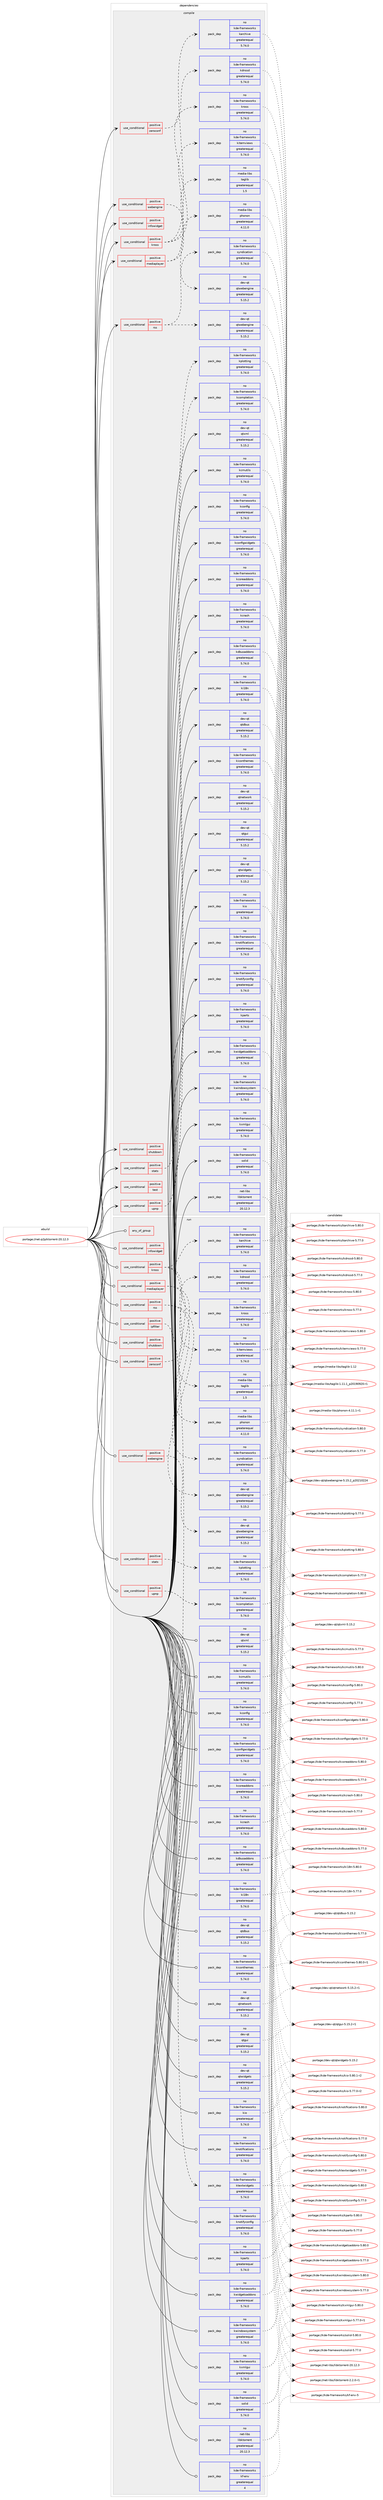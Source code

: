 digraph prolog {

# *************
# Graph options
# *************

newrank=true;
concentrate=true;
compound=true;
graph [rankdir=LR,fontname=Helvetica,fontsize=10,ranksep=1.5];#, ranksep=2.5, nodesep=0.2];
edge  [arrowhead=vee];
node  [fontname=Helvetica,fontsize=10];

# **********
# The ebuild
# **********

subgraph cluster_leftcol {
color=gray;
label=<<i>ebuild</i>>;
id [label="portage://net-p2p/ktorrent-20.12.3", color=red, width=4, href="../net-p2p/ktorrent-20.12.3.svg"];
}

# ****************
# The dependencies
# ****************

subgraph cluster_midcol {
color=gray;
label=<<i>dependencies</i>>;
subgraph cluster_compile {
fillcolor="#eeeeee";
style=filled;
label=<<i>compile</i>>;
subgraph cond1066 {
dependency1717 [label=<<TABLE BORDER="0" CELLBORDER="1" CELLSPACING="0" CELLPADDING="4"><TR><TD ROWSPAN="3" CELLPADDING="10">use_conditional</TD></TR><TR><TD>positive</TD></TR><TR><TD>infowidget</TD></TR></TABLE>>, shape=none, color=red];
# *** BEGIN UNKNOWN DEPENDENCY TYPE (TODO) ***
# dependency1717 -> package_dependency(portage://net-p2p/ktorrent-20.12.3,install,no,dev-libs,geoip,none,[,,],[],[])
# *** END UNKNOWN DEPENDENCY TYPE (TODO) ***

}
id:e -> dependency1717:w [weight=20,style="solid",arrowhead="vee"];
subgraph cond1067 {
dependency1718 [label=<<TABLE BORDER="0" CELLBORDER="1" CELLSPACING="0" CELLPADDING="4"><TR><TD ROWSPAN="3" CELLPADDING="10">use_conditional</TD></TR><TR><TD>positive</TD></TR><TR><TD>kross</TD></TR></TABLE>>, shape=none, color=red];
subgraph pack622 {
dependency1719 [label=<<TABLE BORDER="0" CELLBORDER="1" CELLSPACING="0" CELLPADDING="4" WIDTH="220"><TR><TD ROWSPAN="6" CELLPADDING="30">pack_dep</TD></TR><TR><TD WIDTH="110">no</TD></TR><TR><TD>kde-frameworks</TD></TR><TR><TD>karchive</TD></TR><TR><TD>greaterequal</TD></TR><TR><TD>5.74.0</TD></TR></TABLE>>, shape=none, color=blue];
}
dependency1718:e -> dependency1719:w [weight=20,style="dashed",arrowhead="vee"];
subgraph pack623 {
dependency1720 [label=<<TABLE BORDER="0" CELLBORDER="1" CELLSPACING="0" CELLPADDING="4" WIDTH="220"><TR><TD ROWSPAN="6" CELLPADDING="30">pack_dep</TD></TR><TR><TD WIDTH="110">no</TD></TR><TR><TD>kde-frameworks</TD></TR><TR><TD>kitemviews</TD></TR><TR><TD>greaterequal</TD></TR><TR><TD>5.74.0</TD></TR></TABLE>>, shape=none, color=blue];
}
dependency1718:e -> dependency1720:w [weight=20,style="dashed",arrowhead="vee"];
subgraph pack624 {
dependency1721 [label=<<TABLE BORDER="0" CELLBORDER="1" CELLSPACING="0" CELLPADDING="4" WIDTH="220"><TR><TD ROWSPAN="6" CELLPADDING="30">pack_dep</TD></TR><TR><TD WIDTH="110">no</TD></TR><TR><TD>kde-frameworks</TD></TR><TR><TD>kross</TD></TR><TR><TD>greaterequal</TD></TR><TR><TD>5.74.0</TD></TR></TABLE>>, shape=none, color=blue];
}
dependency1718:e -> dependency1721:w [weight=20,style="dashed",arrowhead="vee"];
}
id:e -> dependency1718:w [weight=20,style="solid",arrowhead="vee"];
subgraph cond1068 {
dependency1722 [label=<<TABLE BORDER="0" CELLBORDER="1" CELLSPACING="0" CELLPADDING="4"><TR><TD ROWSPAN="3" CELLPADDING="10">use_conditional</TD></TR><TR><TD>positive</TD></TR><TR><TD>mediaplayer</TD></TR></TABLE>>, shape=none, color=red];
subgraph pack625 {
dependency1723 [label=<<TABLE BORDER="0" CELLBORDER="1" CELLSPACING="0" CELLPADDING="4" WIDTH="220"><TR><TD ROWSPAN="6" CELLPADDING="30">pack_dep</TD></TR><TR><TD WIDTH="110">no</TD></TR><TR><TD>media-libs</TD></TR><TR><TD>phonon</TD></TR><TR><TD>greaterequal</TD></TR><TR><TD>4.11.0</TD></TR></TABLE>>, shape=none, color=blue];
}
dependency1722:e -> dependency1723:w [weight=20,style="dashed",arrowhead="vee"];
subgraph pack626 {
dependency1724 [label=<<TABLE BORDER="0" CELLBORDER="1" CELLSPACING="0" CELLPADDING="4" WIDTH="220"><TR><TD ROWSPAN="6" CELLPADDING="30">pack_dep</TD></TR><TR><TD WIDTH="110">no</TD></TR><TR><TD>media-libs</TD></TR><TR><TD>taglib</TD></TR><TR><TD>greaterequal</TD></TR><TR><TD>1.5</TD></TR></TABLE>>, shape=none, color=blue];
}
dependency1722:e -> dependency1724:w [weight=20,style="dashed",arrowhead="vee"];
}
id:e -> dependency1722:w [weight=20,style="solid",arrowhead="vee"];
subgraph cond1069 {
dependency1725 [label=<<TABLE BORDER="0" CELLBORDER="1" CELLSPACING="0" CELLPADDING="4"><TR><TD ROWSPAN="3" CELLPADDING="10">use_conditional</TD></TR><TR><TD>positive</TD></TR><TR><TD>rss</TD></TR></TABLE>>, shape=none, color=red];
subgraph pack627 {
dependency1726 [label=<<TABLE BORDER="0" CELLBORDER="1" CELLSPACING="0" CELLPADDING="4" WIDTH="220"><TR><TD ROWSPAN="6" CELLPADDING="30">pack_dep</TD></TR><TR><TD WIDTH="110">no</TD></TR><TR><TD>dev-qt</TD></TR><TR><TD>qtwebengine</TD></TR><TR><TD>greaterequal</TD></TR><TR><TD>5.15.2</TD></TR></TABLE>>, shape=none, color=blue];
}
dependency1725:e -> dependency1726:w [weight=20,style="dashed",arrowhead="vee"];
subgraph pack628 {
dependency1727 [label=<<TABLE BORDER="0" CELLBORDER="1" CELLSPACING="0" CELLPADDING="4" WIDTH="220"><TR><TD ROWSPAN="6" CELLPADDING="30">pack_dep</TD></TR><TR><TD WIDTH="110">no</TD></TR><TR><TD>kde-frameworks</TD></TR><TR><TD>syndication</TD></TR><TR><TD>greaterequal</TD></TR><TR><TD>5.74.0</TD></TR></TABLE>>, shape=none, color=blue];
}
dependency1725:e -> dependency1727:w [weight=20,style="dashed",arrowhead="vee"];
}
id:e -> dependency1725:w [weight=20,style="solid",arrowhead="vee"];
subgraph cond1070 {
dependency1728 [label=<<TABLE BORDER="0" CELLBORDER="1" CELLSPACING="0" CELLPADDING="4"><TR><TD ROWSPAN="3" CELLPADDING="10">use_conditional</TD></TR><TR><TD>positive</TD></TR><TR><TD>shutdown</TD></TR></TABLE>>, shape=none, color=red];
# *** BEGIN UNKNOWN DEPENDENCY TYPE (TODO) ***
# dependency1728 -> package_dependency(portage://net-p2p/ktorrent-20.12.3,install,no,kde-plasma,libkworkspace,none,[,,],[slot(5)],[])
# *** END UNKNOWN DEPENDENCY TYPE (TODO) ***

}
id:e -> dependency1728:w [weight=20,style="solid",arrowhead="vee"];
subgraph cond1071 {
dependency1729 [label=<<TABLE BORDER="0" CELLBORDER="1" CELLSPACING="0" CELLPADDING="4"><TR><TD ROWSPAN="3" CELLPADDING="10">use_conditional</TD></TR><TR><TD>positive</TD></TR><TR><TD>stats</TD></TR></TABLE>>, shape=none, color=red];
subgraph pack629 {
dependency1730 [label=<<TABLE BORDER="0" CELLBORDER="1" CELLSPACING="0" CELLPADDING="4" WIDTH="220"><TR><TD ROWSPAN="6" CELLPADDING="30">pack_dep</TD></TR><TR><TD WIDTH="110">no</TD></TR><TR><TD>kde-frameworks</TD></TR><TR><TD>kplotting</TD></TR><TR><TD>greaterequal</TD></TR><TR><TD>5.74.0</TD></TR></TABLE>>, shape=none, color=blue];
}
dependency1729:e -> dependency1730:w [weight=20,style="dashed",arrowhead="vee"];
}
id:e -> dependency1729:w [weight=20,style="solid",arrowhead="vee"];
subgraph cond1072 {
dependency1731 [label=<<TABLE BORDER="0" CELLBORDER="1" CELLSPACING="0" CELLPADDING="4"><TR><TD ROWSPAN="3" CELLPADDING="10">use_conditional</TD></TR><TR><TD>positive</TD></TR><TR><TD>test</TD></TR></TABLE>>, shape=none, color=red];
# *** BEGIN UNKNOWN DEPENDENCY TYPE (TODO) ***
# dependency1731 -> package_dependency(portage://net-p2p/ktorrent-20.12.3,install,no,dev-qt,qttest,none,[,,],[slot(5)],[])
# *** END UNKNOWN DEPENDENCY TYPE (TODO) ***

}
id:e -> dependency1731:w [weight=20,style="solid",arrowhead="vee"];
subgraph cond1073 {
dependency1732 [label=<<TABLE BORDER="0" CELLBORDER="1" CELLSPACING="0" CELLPADDING="4"><TR><TD ROWSPAN="3" CELLPADDING="10">use_conditional</TD></TR><TR><TD>positive</TD></TR><TR><TD>upnp</TD></TR></TABLE>>, shape=none, color=red];
subgraph pack630 {
dependency1733 [label=<<TABLE BORDER="0" CELLBORDER="1" CELLSPACING="0" CELLPADDING="4" WIDTH="220"><TR><TD ROWSPAN="6" CELLPADDING="30">pack_dep</TD></TR><TR><TD WIDTH="110">no</TD></TR><TR><TD>kde-frameworks</TD></TR><TR><TD>kcompletion</TD></TR><TR><TD>greaterequal</TD></TR><TR><TD>5.74.0</TD></TR></TABLE>>, shape=none, color=blue];
}
dependency1732:e -> dependency1733:w [weight=20,style="dashed",arrowhead="vee"];
}
id:e -> dependency1732:w [weight=20,style="solid",arrowhead="vee"];
subgraph cond1074 {
dependency1734 [label=<<TABLE BORDER="0" CELLBORDER="1" CELLSPACING="0" CELLPADDING="4"><TR><TD ROWSPAN="3" CELLPADDING="10">use_conditional</TD></TR><TR><TD>positive</TD></TR><TR><TD>webengine</TD></TR></TABLE>>, shape=none, color=red];
subgraph pack631 {
dependency1735 [label=<<TABLE BORDER="0" CELLBORDER="1" CELLSPACING="0" CELLPADDING="4" WIDTH="220"><TR><TD ROWSPAN="6" CELLPADDING="30">pack_dep</TD></TR><TR><TD WIDTH="110">no</TD></TR><TR><TD>dev-qt</TD></TR><TR><TD>qtwebengine</TD></TR><TR><TD>greaterequal</TD></TR><TR><TD>5.15.2</TD></TR></TABLE>>, shape=none, color=blue];
}
dependency1734:e -> dependency1735:w [weight=20,style="dashed",arrowhead="vee"];
}
id:e -> dependency1734:w [weight=20,style="solid",arrowhead="vee"];
subgraph cond1075 {
dependency1736 [label=<<TABLE BORDER="0" CELLBORDER="1" CELLSPACING="0" CELLPADDING="4"><TR><TD ROWSPAN="3" CELLPADDING="10">use_conditional</TD></TR><TR><TD>positive</TD></TR><TR><TD>zeroconf</TD></TR></TABLE>>, shape=none, color=red];
subgraph pack632 {
dependency1737 [label=<<TABLE BORDER="0" CELLBORDER="1" CELLSPACING="0" CELLPADDING="4" WIDTH="220"><TR><TD ROWSPAN="6" CELLPADDING="30">pack_dep</TD></TR><TR><TD WIDTH="110">no</TD></TR><TR><TD>kde-frameworks</TD></TR><TR><TD>kdnssd</TD></TR><TR><TD>greaterequal</TD></TR><TR><TD>5.74.0</TD></TR></TABLE>>, shape=none, color=blue];
}
dependency1736:e -> dependency1737:w [weight=20,style="dashed",arrowhead="vee"];
}
id:e -> dependency1736:w [weight=20,style="solid",arrowhead="vee"];
# *** BEGIN UNKNOWN DEPENDENCY TYPE (TODO) ***
# id -> package_dependency(portage://net-p2p/ktorrent-20.12.3,install,no,dev-libs,boost,none,[,,],[],[])
# *** END UNKNOWN DEPENDENCY TYPE (TODO) ***

# *** BEGIN UNKNOWN DEPENDENCY TYPE (TODO) ***
# id -> package_dependency(portage://net-p2p/ktorrent-20.12.3,install,no,dev-qt,qtcore,none,[,,],[slot(5)],[])
# *** END UNKNOWN DEPENDENCY TYPE (TODO) ***

subgraph pack633 {
dependency1738 [label=<<TABLE BORDER="0" CELLBORDER="1" CELLSPACING="0" CELLPADDING="4" WIDTH="220"><TR><TD ROWSPAN="6" CELLPADDING="30">pack_dep</TD></TR><TR><TD WIDTH="110">no</TD></TR><TR><TD>dev-qt</TD></TR><TR><TD>qtdbus</TD></TR><TR><TD>greaterequal</TD></TR><TR><TD>5.15.2</TD></TR></TABLE>>, shape=none, color=blue];
}
id:e -> dependency1738:w [weight=20,style="solid",arrowhead="vee"];
subgraph pack634 {
dependency1739 [label=<<TABLE BORDER="0" CELLBORDER="1" CELLSPACING="0" CELLPADDING="4" WIDTH="220"><TR><TD ROWSPAN="6" CELLPADDING="30">pack_dep</TD></TR><TR><TD WIDTH="110">no</TD></TR><TR><TD>dev-qt</TD></TR><TR><TD>qtgui</TD></TR><TR><TD>greaterequal</TD></TR><TR><TD>5.15.2</TD></TR></TABLE>>, shape=none, color=blue];
}
id:e -> dependency1739:w [weight=20,style="solid",arrowhead="vee"];
subgraph pack635 {
dependency1740 [label=<<TABLE BORDER="0" CELLBORDER="1" CELLSPACING="0" CELLPADDING="4" WIDTH="220"><TR><TD ROWSPAN="6" CELLPADDING="30">pack_dep</TD></TR><TR><TD WIDTH="110">no</TD></TR><TR><TD>dev-qt</TD></TR><TR><TD>qtnetwork</TD></TR><TR><TD>greaterequal</TD></TR><TR><TD>5.15.2</TD></TR></TABLE>>, shape=none, color=blue];
}
id:e -> dependency1740:w [weight=20,style="solid",arrowhead="vee"];
subgraph pack636 {
dependency1741 [label=<<TABLE BORDER="0" CELLBORDER="1" CELLSPACING="0" CELLPADDING="4" WIDTH="220"><TR><TD ROWSPAN="6" CELLPADDING="30">pack_dep</TD></TR><TR><TD WIDTH="110">no</TD></TR><TR><TD>dev-qt</TD></TR><TR><TD>qtwidgets</TD></TR><TR><TD>greaterequal</TD></TR><TR><TD>5.15.2</TD></TR></TABLE>>, shape=none, color=blue];
}
id:e -> dependency1741:w [weight=20,style="solid",arrowhead="vee"];
subgraph pack637 {
dependency1742 [label=<<TABLE BORDER="0" CELLBORDER="1" CELLSPACING="0" CELLPADDING="4" WIDTH="220"><TR><TD ROWSPAN="6" CELLPADDING="30">pack_dep</TD></TR><TR><TD WIDTH="110">no</TD></TR><TR><TD>dev-qt</TD></TR><TR><TD>qtxml</TD></TR><TR><TD>greaterequal</TD></TR><TR><TD>5.15.2</TD></TR></TABLE>>, shape=none, color=blue];
}
id:e -> dependency1742:w [weight=20,style="solid",arrowhead="vee"];
# *** BEGIN UNKNOWN DEPENDENCY TYPE (TODO) ***
# id -> package_dependency(portage://net-p2p/ktorrent-20.12.3,install,no,dev-util,desktop-file-utils,none,[,,],[],[])
# *** END UNKNOWN DEPENDENCY TYPE (TODO) ***

subgraph pack638 {
dependency1743 [label=<<TABLE BORDER="0" CELLBORDER="1" CELLSPACING="0" CELLPADDING="4" WIDTH="220"><TR><TD ROWSPAN="6" CELLPADDING="30">pack_dep</TD></TR><TR><TD WIDTH="110">no</TD></TR><TR><TD>kde-frameworks</TD></TR><TR><TD>kcmutils</TD></TR><TR><TD>greaterequal</TD></TR><TR><TD>5.74.0</TD></TR></TABLE>>, shape=none, color=blue];
}
id:e -> dependency1743:w [weight=20,style="solid",arrowhead="vee"];
subgraph pack639 {
dependency1744 [label=<<TABLE BORDER="0" CELLBORDER="1" CELLSPACING="0" CELLPADDING="4" WIDTH="220"><TR><TD ROWSPAN="6" CELLPADDING="30">pack_dep</TD></TR><TR><TD WIDTH="110">no</TD></TR><TR><TD>kde-frameworks</TD></TR><TR><TD>kconfig</TD></TR><TR><TD>greaterequal</TD></TR><TR><TD>5.74.0</TD></TR></TABLE>>, shape=none, color=blue];
}
id:e -> dependency1744:w [weight=20,style="solid",arrowhead="vee"];
subgraph pack640 {
dependency1745 [label=<<TABLE BORDER="0" CELLBORDER="1" CELLSPACING="0" CELLPADDING="4" WIDTH="220"><TR><TD ROWSPAN="6" CELLPADDING="30">pack_dep</TD></TR><TR><TD WIDTH="110">no</TD></TR><TR><TD>kde-frameworks</TD></TR><TR><TD>kconfigwidgets</TD></TR><TR><TD>greaterequal</TD></TR><TR><TD>5.74.0</TD></TR></TABLE>>, shape=none, color=blue];
}
id:e -> dependency1745:w [weight=20,style="solid",arrowhead="vee"];
subgraph pack641 {
dependency1746 [label=<<TABLE BORDER="0" CELLBORDER="1" CELLSPACING="0" CELLPADDING="4" WIDTH="220"><TR><TD ROWSPAN="6" CELLPADDING="30">pack_dep</TD></TR><TR><TD WIDTH="110">no</TD></TR><TR><TD>kde-frameworks</TD></TR><TR><TD>kcoreaddons</TD></TR><TR><TD>greaterequal</TD></TR><TR><TD>5.74.0</TD></TR></TABLE>>, shape=none, color=blue];
}
id:e -> dependency1746:w [weight=20,style="solid",arrowhead="vee"];
subgraph pack642 {
dependency1747 [label=<<TABLE BORDER="0" CELLBORDER="1" CELLSPACING="0" CELLPADDING="4" WIDTH="220"><TR><TD ROWSPAN="6" CELLPADDING="30">pack_dep</TD></TR><TR><TD WIDTH="110">no</TD></TR><TR><TD>kde-frameworks</TD></TR><TR><TD>kcrash</TD></TR><TR><TD>greaterequal</TD></TR><TR><TD>5.74.0</TD></TR></TABLE>>, shape=none, color=blue];
}
id:e -> dependency1747:w [weight=20,style="solid",arrowhead="vee"];
subgraph pack643 {
dependency1748 [label=<<TABLE BORDER="0" CELLBORDER="1" CELLSPACING="0" CELLPADDING="4" WIDTH="220"><TR><TD ROWSPAN="6" CELLPADDING="30">pack_dep</TD></TR><TR><TD WIDTH="110">no</TD></TR><TR><TD>kde-frameworks</TD></TR><TR><TD>kdbusaddons</TD></TR><TR><TD>greaterequal</TD></TR><TR><TD>5.74.0</TD></TR></TABLE>>, shape=none, color=blue];
}
id:e -> dependency1748:w [weight=20,style="solid",arrowhead="vee"];
subgraph pack644 {
dependency1749 [label=<<TABLE BORDER="0" CELLBORDER="1" CELLSPACING="0" CELLPADDING="4" WIDTH="220"><TR><TD ROWSPAN="6" CELLPADDING="30">pack_dep</TD></TR><TR><TD WIDTH="110">no</TD></TR><TR><TD>kde-frameworks</TD></TR><TR><TD>ki18n</TD></TR><TR><TD>greaterequal</TD></TR><TR><TD>5.74.0</TD></TR></TABLE>>, shape=none, color=blue];
}
id:e -> dependency1749:w [weight=20,style="solid",arrowhead="vee"];
subgraph pack645 {
dependency1750 [label=<<TABLE BORDER="0" CELLBORDER="1" CELLSPACING="0" CELLPADDING="4" WIDTH="220"><TR><TD ROWSPAN="6" CELLPADDING="30">pack_dep</TD></TR><TR><TD WIDTH="110">no</TD></TR><TR><TD>kde-frameworks</TD></TR><TR><TD>kiconthemes</TD></TR><TR><TD>greaterequal</TD></TR><TR><TD>5.74.0</TD></TR></TABLE>>, shape=none, color=blue];
}
id:e -> dependency1750:w [weight=20,style="solid",arrowhead="vee"];
subgraph pack646 {
dependency1751 [label=<<TABLE BORDER="0" CELLBORDER="1" CELLSPACING="0" CELLPADDING="4" WIDTH="220"><TR><TD ROWSPAN="6" CELLPADDING="30">pack_dep</TD></TR><TR><TD WIDTH="110">no</TD></TR><TR><TD>kde-frameworks</TD></TR><TR><TD>kio</TD></TR><TR><TD>greaterequal</TD></TR><TR><TD>5.74.0</TD></TR></TABLE>>, shape=none, color=blue];
}
id:e -> dependency1751:w [weight=20,style="solid",arrowhead="vee"];
subgraph pack647 {
dependency1752 [label=<<TABLE BORDER="0" CELLBORDER="1" CELLSPACING="0" CELLPADDING="4" WIDTH="220"><TR><TD ROWSPAN="6" CELLPADDING="30">pack_dep</TD></TR><TR><TD WIDTH="110">no</TD></TR><TR><TD>kde-frameworks</TD></TR><TR><TD>knotifications</TD></TR><TR><TD>greaterequal</TD></TR><TR><TD>5.74.0</TD></TR></TABLE>>, shape=none, color=blue];
}
id:e -> dependency1752:w [weight=20,style="solid",arrowhead="vee"];
subgraph pack648 {
dependency1753 [label=<<TABLE BORDER="0" CELLBORDER="1" CELLSPACING="0" CELLPADDING="4" WIDTH="220"><TR><TD ROWSPAN="6" CELLPADDING="30">pack_dep</TD></TR><TR><TD WIDTH="110">no</TD></TR><TR><TD>kde-frameworks</TD></TR><TR><TD>knotifyconfig</TD></TR><TR><TD>greaterequal</TD></TR><TR><TD>5.74.0</TD></TR></TABLE>>, shape=none, color=blue];
}
id:e -> dependency1753:w [weight=20,style="solid",arrowhead="vee"];
subgraph pack649 {
dependency1754 [label=<<TABLE BORDER="0" CELLBORDER="1" CELLSPACING="0" CELLPADDING="4" WIDTH="220"><TR><TD ROWSPAN="6" CELLPADDING="30">pack_dep</TD></TR><TR><TD WIDTH="110">no</TD></TR><TR><TD>kde-frameworks</TD></TR><TR><TD>kparts</TD></TR><TR><TD>greaterequal</TD></TR><TR><TD>5.74.0</TD></TR></TABLE>>, shape=none, color=blue];
}
id:e -> dependency1754:w [weight=20,style="solid",arrowhead="vee"];
subgraph pack650 {
dependency1755 [label=<<TABLE BORDER="0" CELLBORDER="1" CELLSPACING="0" CELLPADDING="4" WIDTH="220"><TR><TD ROWSPAN="6" CELLPADDING="30">pack_dep</TD></TR><TR><TD WIDTH="110">no</TD></TR><TR><TD>kde-frameworks</TD></TR><TR><TD>kwidgetsaddons</TD></TR><TR><TD>greaterequal</TD></TR><TR><TD>5.74.0</TD></TR></TABLE>>, shape=none, color=blue];
}
id:e -> dependency1755:w [weight=20,style="solid",arrowhead="vee"];
subgraph pack651 {
dependency1756 [label=<<TABLE BORDER="0" CELLBORDER="1" CELLSPACING="0" CELLPADDING="4" WIDTH="220"><TR><TD ROWSPAN="6" CELLPADDING="30">pack_dep</TD></TR><TR><TD WIDTH="110">no</TD></TR><TR><TD>kde-frameworks</TD></TR><TR><TD>kwindowsystem</TD></TR><TR><TD>greaterequal</TD></TR><TR><TD>5.74.0</TD></TR></TABLE>>, shape=none, color=blue];
}
id:e -> dependency1756:w [weight=20,style="solid",arrowhead="vee"];
subgraph pack652 {
dependency1757 [label=<<TABLE BORDER="0" CELLBORDER="1" CELLSPACING="0" CELLPADDING="4" WIDTH="220"><TR><TD ROWSPAN="6" CELLPADDING="30">pack_dep</TD></TR><TR><TD WIDTH="110">no</TD></TR><TR><TD>kde-frameworks</TD></TR><TR><TD>kxmlgui</TD></TR><TR><TD>greaterequal</TD></TR><TR><TD>5.74.0</TD></TR></TABLE>>, shape=none, color=blue];
}
id:e -> dependency1757:w [weight=20,style="solid",arrowhead="vee"];
subgraph pack653 {
dependency1758 [label=<<TABLE BORDER="0" CELLBORDER="1" CELLSPACING="0" CELLPADDING="4" WIDTH="220"><TR><TD ROWSPAN="6" CELLPADDING="30">pack_dep</TD></TR><TR><TD WIDTH="110">no</TD></TR><TR><TD>kde-frameworks</TD></TR><TR><TD>solid</TD></TR><TR><TD>greaterequal</TD></TR><TR><TD>5.74.0</TD></TR></TABLE>>, shape=none, color=blue];
}
id:e -> dependency1758:w [weight=20,style="solid",arrowhead="vee"];
subgraph pack654 {
dependency1759 [label=<<TABLE BORDER="0" CELLBORDER="1" CELLSPACING="0" CELLPADDING="4" WIDTH="220"><TR><TD ROWSPAN="6" CELLPADDING="30">pack_dep</TD></TR><TR><TD WIDTH="110">no</TD></TR><TR><TD>net-libs</TD></TR><TR><TD>libktorrent</TD></TR><TR><TD>greaterequal</TD></TR><TR><TD>20.12.3</TD></TR></TABLE>>, shape=none, color=blue];
}
id:e -> dependency1759:w [weight=20,style="solid",arrowhead="vee"];
# *** BEGIN UNKNOWN DEPENDENCY TYPE (TODO) ***
# id -> package_dependency(portage://net-p2p/ktorrent-20.12.3,install,no,x11-misc,shared-mime-info,none,[,,],[],[])
# *** END UNKNOWN DEPENDENCY TYPE (TODO) ***

}
subgraph cluster_compileandrun {
fillcolor="#eeeeee";
style=filled;
label=<<i>compile and run</i>>;
}
subgraph cluster_run {
fillcolor="#eeeeee";
style=filled;
label=<<i>run</i>>;
subgraph any25 {
dependency1760 [label=<<TABLE BORDER="0" CELLBORDER="1" CELLSPACING="0" CELLPADDING="4"><TR><TD CELLPADDING="10">any_of_group</TD></TR></TABLE>>, shape=none, color=red];# *** BEGIN UNKNOWN DEPENDENCY TYPE (TODO) ***
# dependency1760 -> package_dependency(portage://net-p2p/ktorrent-20.12.3,run,no,kde-frameworks,breeze-icons,none,[,,],any_different_slot,[])
# *** END UNKNOWN DEPENDENCY TYPE (TODO) ***

# *** BEGIN UNKNOWN DEPENDENCY TYPE (TODO) ***
# dependency1760 -> package_dependency(portage://net-p2p/ktorrent-20.12.3,run,no,kde-frameworks,oxygen-icons,none,[,,],any_different_slot,[])
# *** END UNKNOWN DEPENDENCY TYPE (TODO) ***

}
id:e -> dependency1760:w [weight=20,style="solid",arrowhead="odot"];
subgraph cond1076 {
dependency1761 [label=<<TABLE BORDER="0" CELLBORDER="1" CELLSPACING="0" CELLPADDING="4"><TR><TD ROWSPAN="3" CELLPADDING="10">use_conditional</TD></TR><TR><TD>positive</TD></TR><TR><TD>infowidget</TD></TR></TABLE>>, shape=none, color=red];
# *** BEGIN UNKNOWN DEPENDENCY TYPE (TODO) ***
# dependency1761 -> package_dependency(portage://net-p2p/ktorrent-20.12.3,run,no,dev-libs,geoip,none,[,,],[],[])
# *** END UNKNOWN DEPENDENCY TYPE (TODO) ***

}
id:e -> dependency1761:w [weight=20,style="solid",arrowhead="odot"];
subgraph cond1077 {
dependency1762 [label=<<TABLE BORDER="0" CELLBORDER="1" CELLSPACING="0" CELLPADDING="4"><TR><TD ROWSPAN="3" CELLPADDING="10">use_conditional</TD></TR><TR><TD>positive</TD></TR><TR><TD>ipfilter</TD></TR></TABLE>>, shape=none, color=red];
# *** BEGIN UNKNOWN DEPENDENCY TYPE (TODO) ***
# dependency1762 -> package_dependency(portage://net-p2p/ktorrent-20.12.3,run,no,app-arch,bzip2,none,[,,],[],[])
# *** END UNKNOWN DEPENDENCY TYPE (TODO) ***

# *** BEGIN UNKNOWN DEPENDENCY TYPE (TODO) ***
# dependency1762 -> package_dependency(portage://net-p2p/ktorrent-20.12.3,run,no,app-arch,unzip,none,[,,],[],[])
# *** END UNKNOWN DEPENDENCY TYPE (TODO) ***

# *** BEGIN UNKNOWN DEPENDENCY TYPE (TODO) ***
# dependency1762 -> package_dependency(portage://net-p2p/ktorrent-20.12.3,run,no,kde-apps,kio-extras,none,[,,],[slot(5)],[])
# *** END UNKNOWN DEPENDENCY TYPE (TODO) ***

subgraph pack655 {
dependency1763 [label=<<TABLE BORDER="0" CELLBORDER="1" CELLSPACING="0" CELLPADDING="4" WIDTH="220"><TR><TD ROWSPAN="6" CELLPADDING="30">pack_dep</TD></TR><TR><TD WIDTH="110">no</TD></TR><TR><TD>kde-frameworks</TD></TR><TR><TD>ktextwidgets</TD></TR><TR><TD>greaterequal</TD></TR><TR><TD>5.74.0</TD></TR></TABLE>>, shape=none, color=blue];
}
dependency1762:e -> dependency1763:w [weight=20,style="dashed",arrowhead="vee"];
}
id:e -> dependency1762:w [weight=20,style="solid",arrowhead="odot"];
subgraph cond1078 {
dependency1764 [label=<<TABLE BORDER="0" CELLBORDER="1" CELLSPACING="0" CELLPADDING="4"><TR><TD ROWSPAN="3" CELLPADDING="10">use_conditional</TD></TR><TR><TD>positive</TD></TR><TR><TD>kross</TD></TR></TABLE>>, shape=none, color=red];
subgraph pack656 {
dependency1765 [label=<<TABLE BORDER="0" CELLBORDER="1" CELLSPACING="0" CELLPADDING="4" WIDTH="220"><TR><TD ROWSPAN="6" CELLPADDING="30">pack_dep</TD></TR><TR><TD WIDTH="110">no</TD></TR><TR><TD>kde-frameworks</TD></TR><TR><TD>karchive</TD></TR><TR><TD>greaterequal</TD></TR><TR><TD>5.74.0</TD></TR></TABLE>>, shape=none, color=blue];
}
dependency1764:e -> dependency1765:w [weight=20,style="dashed",arrowhead="vee"];
subgraph pack657 {
dependency1766 [label=<<TABLE BORDER="0" CELLBORDER="1" CELLSPACING="0" CELLPADDING="4" WIDTH="220"><TR><TD ROWSPAN="6" CELLPADDING="30">pack_dep</TD></TR><TR><TD WIDTH="110">no</TD></TR><TR><TD>kde-frameworks</TD></TR><TR><TD>kitemviews</TD></TR><TR><TD>greaterequal</TD></TR><TR><TD>5.74.0</TD></TR></TABLE>>, shape=none, color=blue];
}
dependency1764:e -> dependency1766:w [weight=20,style="dashed",arrowhead="vee"];
subgraph pack658 {
dependency1767 [label=<<TABLE BORDER="0" CELLBORDER="1" CELLSPACING="0" CELLPADDING="4" WIDTH="220"><TR><TD ROWSPAN="6" CELLPADDING="30">pack_dep</TD></TR><TR><TD WIDTH="110">no</TD></TR><TR><TD>kde-frameworks</TD></TR><TR><TD>kross</TD></TR><TR><TD>greaterequal</TD></TR><TR><TD>5.74.0</TD></TR></TABLE>>, shape=none, color=blue];
}
dependency1764:e -> dependency1767:w [weight=20,style="dashed",arrowhead="vee"];
}
id:e -> dependency1764:w [weight=20,style="solid",arrowhead="odot"];
subgraph cond1079 {
dependency1768 [label=<<TABLE BORDER="0" CELLBORDER="1" CELLSPACING="0" CELLPADDING="4"><TR><TD ROWSPAN="3" CELLPADDING="10">use_conditional</TD></TR><TR><TD>positive</TD></TR><TR><TD>mediaplayer</TD></TR></TABLE>>, shape=none, color=red];
subgraph pack659 {
dependency1769 [label=<<TABLE BORDER="0" CELLBORDER="1" CELLSPACING="0" CELLPADDING="4" WIDTH="220"><TR><TD ROWSPAN="6" CELLPADDING="30">pack_dep</TD></TR><TR><TD WIDTH="110">no</TD></TR><TR><TD>media-libs</TD></TR><TR><TD>phonon</TD></TR><TR><TD>greaterequal</TD></TR><TR><TD>4.11.0</TD></TR></TABLE>>, shape=none, color=blue];
}
dependency1768:e -> dependency1769:w [weight=20,style="dashed",arrowhead="vee"];
subgraph pack660 {
dependency1770 [label=<<TABLE BORDER="0" CELLBORDER="1" CELLSPACING="0" CELLPADDING="4" WIDTH="220"><TR><TD ROWSPAN="6" CELLPADDING="30">pack_dep</TD></TR><TR><TD WIDTH="110">no</TD></TR><TR><TD>media-libs</TD></TR><TR><TD>taglib</TD></TR><TR><TD>greaterequal</TD></TR><TR><TD>1.5</TD></TR></TABLE>>, shape=none, color=blue];
}
dependency1768:e -> dependency1770:w [weight=20,style="dashed",arrowhead="vee"];
}
id:e -> dependency1768:w [weight=20,style="solid",arrowhead="odot"];
subgraph cond1080 {
dependency1771 [label=<<TABLE BORDER="0" CELLBORDER="1" CELLSPACING="0" CELLPADDING="4"><TR><TD ROWSPAN="3" CELLPADDING="10">use_conditional</TD></TR><TR><TD>positive</TD></TR><TR><TD>rss</TD></TR></TABLE>>, shape=none, color=red];
subgraph pack661 {
dependency1772 [label=<<TABLE BORDER="0" CELLBORDER="1" CELLSPACING="0" CELLPADDING="4" WIDTH="220"><TR><TD ROWSPAN="6" CELLPADDING="30">pack_dep</TD></TR><TR><TD WIDTH="110">no</TD></TR><TR><TD>dev-qt</TD></TR><TR><TD>qtwebengine</TD></TR><TR><TD>greaterequal</TD></TR><TR><TD>5.15.2</TD></TR></TABLE>>, shape=none, color=blue];
}
dependency1771:e -> dependency1772:w [weight=20,style="dashed",arrowhead="vee"];
subgraph pack662 {
dependency1773 [label=<<TABLE BORDER="0" CELLBORDER="1" CELLSPACING="0" CELLPADDING="4" WIDTH="220"><TR><TD ROWSPAN="6" CELLPADDING="30">pack_dep</TD></TR><TR><TD WIDTH="110">no</TD></TR><TR><TD>kde-frameworks</TD></TR><TR><TD>syndication</TD></TR><TR><TD>greaterequal</TD></TR><TR><TD>5.74.0</TD></TR></TABLE>>, shape=none, color=blue];
}
dependency1771:e -> dependency1773:w [weight=20,style="dashed",arrowhead="vee"];
}
id:e -> dependency1771:w [weight=20,style="solid",arrowhead="odot"];
subgraph cond1081 {
dependency1774 [label=<<TABLE BORDER="0" CELLBORDER="1" CELLSPACING="0" CELLPADDING="4"><TR><TD ROWSPAN="3" CELLPADDING="10">use_conditional</TD></TR><TR><TD>positive</TD></TR><TR><TD>shutdown</TD></TR></TABLE>>, shape=none, color=red];
# *** BEGIN UNKNOWN DEPENDENCY TYPE (TODO) ***
# dependency1774 -> package_dependency(portage://net-p2p/ktorrent-20.12.3,run,no,kde-plasma,libkworkspace,none,[,,],[slot(5)],[])
# *** END UNKNOWN DEPENDENCY TYPE (TODO) ***

}
id:e -> dependency1774:w [weight=20,style="solid",arrowhead="odot"];
subgraph cond1082 {
dependency1775 [label=<<TABLE BORDER="0" CELLBORDER="1" CELLSPACING="0" CELLPADDING="4"><TR><TD ROWSPAN="3" CELLPADDING="10">use_conditional</TD></TR><TR><TD>positive</TD></TR><TR><TD>stats</TD></TR></TABLE>>, shape=none, color=red];
subgraph pack663 {
dependency1776 [label=<<TABLE BORDER="0" CELLBORDER="1" CELLSPACING="0" CELLPADDING="4" WIDTH="220"><TR><TD ROWSPAN="6" CELLPADDING="30">pack_dep</TD></TR><TR><TD WIDTH="110">no</TD></TR><TR><TD>kde-frameworks</TD></TR><TR><TD>kplotting</TD></TR><TR><TD>greaterequal</TD></TR><TR><TD>5.74.0</TD></TR></TABLE>>, shape=none, color=blue];
}
dependency1775:e -> dependency1776:w [weight=20,style="dashed",arrowhead="vee"];
}
id:e -> dependency1775:w [weight=20,style="solid",arrowhead="odot"];
subgraph cond1083 {
dependency1777 [label=<<TABLE BORDER="0" CELLBORDER="1" CELLSPACING="0" CELLPADDING="4"><TR><TD ROWSPAN="3" CELLPADDING="10">use_conditional</TD></TR><TR><TD>positive</TD></TR><TR><TD>upnp</TD></TR></TABLE>>, shape=none, color=red];
subgraph pack664 {
dependency1778 [label=<<TABLE BORDER="0" CELLBORDER="1" CELLSPACING="0" CELLPADDING="4" WIDTH="220"><TR><TD ROWSPAN="6" CELLPADDING="30">pack_dep</TD></TR><TR><TD WIDTH="110">no</TD></TR><TR><TD>kde-frameworks</TD></TR><TR><TD>kcompletion</TD></TR><TR><TD>greaterequal</TD></TR><TR><TD>5.74.0</TD></TR></TABLE>>, shape=none, color=blue];
}
dependency1777:e -> dependency1778:w [weight=20,style="dashed",arrowhead="vee"];
}
id:e -> dependency1777:w [weight=20,style="solid",arrowhead="odot"];
subgraph cond1084 {
dependency1779 [label=<<TABLE BORDER="0" CELLBORDER="1" CELLSPACING="0" CELLPADDING="4"><TR><TD ROWSPAN="3" CELLPADDING="10">use_conditional</TD></TR><TR><TD>positive</TD></TR><TR><TD>webengine</TD></TR></TABLE>>, shape=none, color=red];
subgraph pack665 {
dependency1780 [label=<<TABLE BORDER="0" CELLBORDER="1" CELLSPACING="0" CELLPADDING="4" WIDTH="220"><TR><TD ROWSPAN="6" CELLPADDING="30">pack_dep</TD></TR><TR><TD WIDTH="110">no</TD></TR><TR><TD>dev-qt</TD></TR><TR><TD>qtwebengine</TD></TR><TR><TD>greaterequal</TD></TR><TR><TD>5.15.2</TD></TR></TABLE>>, shape=none, color=blue];
}
dependency1779:e -> dependency1780:w [weight=20,style="dashed",arrowhead="vee"];
}
id:e -> dependency1779:w [weight=20,style="solid",arrowhead="odot"];
subgraph cond1085 {
dependency1781 [label=<<TABLE BORDER="0" CELLBORDER="1" CELLSPACING="0" CELLPADDING="4"><TR><TD ROWSPAN="3" CELLPADDING="10">use_conditional</TD></TR><TR><TD>positive</TD></TR><TR><TD>zeroconf</TD></TR></TABLE>>, shape=none, color=red];
subgraph pack666 {
dependency1782 [label=<<TABLE BORDER="0" CELLBORDER="1" CELLSPACING="0" CELLPADDING="4" WIDTH="220"><TR><TD ROWSPAN="6" CELLPADDING="30">pack_dep</TD></TR><TR><TD WIDTH="110">no</TD></TR><TR><TD>kde-frameworks</TD></TR><TR><TD>kdnssd</TD></TR><TR><TD>greaterequal</TD></TR><TR><TD>5.74.0</TD></TR></TABLE>>, shape=none, color=blue];
}
dependency1781:e -> dependency1782:w [weight=20,style="dashed",arrowhead="vee"];
}
id:e -> dependency1781:w [weight=20,style="solid",arrowhead="odot"];
# *** BEGIN UNKNOWN DEPENDENCY TYPE (TODO) ***
# id -> package_dependency(portage://net-p2p/ktorrent-20.12.3,run,no,dev-qt,qtcore,none,[,,],[slot(5)],[])
# *** END UNKNOWN DEPENDENCY TYPE (TODO) ***

subgraph pack667 {
dependency1783 [label=<<TABLE BORDER="0" CELLBORDER="1" CELLSPACING="0" CELLPADDING="4" WIDTH="220"><TR><TD ROWSPAN="6" CELLPADDING="30">pack_dep</TD></TR><TR><TD WIDTH="110">no</TD></TR><TR><TD>dev-qt</TD></TR><TR><TD>qtdbus</TD></TR><TR><TD>greaterequal</TD></TR><TR><TD>5.15.2</TD></TR></TABLE>>, shape=none, color=blue];
}
id:e -> dependency1783:w [weight=20,style="solid",arrowhead="odot"];
subgraph pack668 {
dependency1784 [label=<<TABLE BORDER="0" CELLBORDER="1" CELLSPACING="0" CELLPADDING="4" WIDTH="220"><TR><TD ROWSPAN="6" CELLPADDING="30">pack_dep</TD></TR><TR><TD WIDTH="110">no</TD></TR><TR><TD>dev-qt</TD></TR><TR><TD>qtgui</TD></TR><TR><TD>greaterequal</TD></TR><TR><TD>5.15.2</TD></TR></TABLE>>, shape=none, color=blue];
}
id:e -> dependency1784:w [weight=20,style="solid",arrowhead="odot"];
subgraph pack669 {
dependency1785 [label=<<TABLE BORDER="0" CELLBORDER="1" CELLSPACING="0" CELLPADDING="4" WIDTH="220"><TR><TD ROWSPAN="6" CELLPADDING="30">pack_dep</TD></TR><TR><TD WIDTH="110">no</TD></TR><TR><TD>dev-qt</TD></TR><TR><TD>qtnetwork</TD></TR><TR><TD>greaterequal</TD></TR><TR><TD>5.15.2</TD></TR></TABLE>>, shape=none, color=blue];
}
id:e -> dependency1785:w [weight=20,style="solid",arrowhead="odot"];
subgraph pack670 {
dependency1786 [label=<<TABLE BORDER="0" CELLBORDER="1" CELLSPACING="0" CELLPADDING="4" WIDTH="220"><TR><TD ROWSPAN="6" CELLPADDING="30">pack_dep</TD></TR><TR><TD WIDTH="110">no</TD></TR><TR><TD>dev-qt</TD></TR><TR><TD>qtwidgets</TD></TR><TR><TD>greaterequal</TD></TR><TR><TD>5.15.2</TD></TR></TABLE>>, shape=none, color=blue];
}
id:e -> dependency1786:w [weight=20,style="solid",arrowhead="odot"];
subgraph pack671 {
dependency1787 [label=<<TABLE BORDER="0" CELLBORDER="1" CELLSPACING="0" CELLPADDING="4" WIDTH="220"><TR><TD ROWSPAN="6" CELLPADDING="30">pack_dep</TD></TR><TR><TD WIDTH="110">no</TD></TR><TR><TD>dev-qt</TD></TR><TR><TD>qtxml</TD></TR><TR><TD>greaterequal</TD></TR><TR><TD>5.15.2</TD></TR></TABLE>>, shape=none, color=blue];
}
id:e -> dependency1787:w [weight=20,style="solid",arrowhead="odot"];
subgraph pack672 {
dependency1788 [label=<<TABLE BORDER="0" CELLBORDER="1" CELLSPACING="0" CELLPADDING="4" WIDTH="220"><TR><TD ROWSPAN="6" CELLPADDING="30">pack_dep</TD></TR><TR><TD WIDTH="110">no</TD></TR><TR><TD>kde-frameworks</TD></TR><TR><TD>kcmutils</TD></TR><TR><TD>greaterequal</TD></TR><TR><TD>5.74.0</TD></TR></TABLE>>, shape=none, color=blue];
}
id:e -> dependency1788:w [weight=20,style="solid",arrowhead="odot"];
subgraph pack673 {
dependency1789 [label=<<TABLE BORDER="0" CELLBORDER="1" CELLSPACING="0" CELLPADDING="4" WIDTH="220"><TR><TD ROWSPAN="6" CELLPADDING="30">pack_dep</TD></TR><TR><TD WIDTH="110">no</TD></TR><TR><TD>kde-frameworks</TD></TR><TR><TD>kconfig</TD></TR><TR><TD>greaterequal</TD></TR><TR><TD>5.74.0</TD></TR></TABLE>>, shape=none, color=blue];
}
id:e -> dependency1789:w [weight=20,style="solid",arrowhead="odot"];
subgraph pack674 {
dependency1790 [label=<<TABLE BORDER="0" CELLBORDER="1" CELLSPACING="0" CELLPADDING="4" WIDTH="220"><TR><TD ROWSPAN="6" CELLPADDING="30">pack_dep</TD></TR><TR><TD WIDTH="110">no</TD></TR><TR><TD>kde-frameworks</TD></TR><TR><TD>kconfigwidgets</TD></TR><TR><TD>greaterequal</TD></TR><TR><TD>5.74.0</TD></TR></TABLE>>, shape=none, color=blue];
}
id:e -> dependency1790:w [weight=20,style="solid",arrowhead="odot"];
subgraph pack675 {
dependency1791 [label=<<TABLE BORDER="0" CELLBORDER="1" CELLSPACING="0" CELLPADDING="4" WIDTH="220"><TR><TD ROWSPAN="6" CELLPADDING="30">pack_dep</TD></TR><TR><TD WIDTH="110">no</TD></TR><TR><TD>kde-frameworks</TD></TR><TR><TD>kcoreaddons</TD></TR><TR><TD>greaterequal</TD></TR><TR><TD>5.74.0</TD></TR></TABLE>>, shape=none, color=blue];
}
id:e -> dependency1791:w [weight=20,style="solid",arrowhead="odot"];
subgraph pack676 {
dependency1792 [label=<<TABLE BORDER="0" CELLBORDER="1" CELLSPACING="0" CELLPADDING="4" WIDTH="220"><TR><TD ROWSPAN="6" CELLPADDING="30">pack_dep</TD></TR><TR><TD WIDTH="110">no</TD></TR><TR><TD>kde-frameworks</TD></TR><TR><TD>kcrash</TD></TR><TR><TD>greaterequal</TD></TR><TR><TD>5.74.0</TD></TR></TABLE>>, shape=none, color=blue];
}
id:e -> dependency1792:w [weight=20,style="solid",arrowhead="odot"];
subgraph pack677 {
dependency1793 [label=<<TABLE BORDER="0" CELLBORDER="1" CELLSPACING="0" CELLPADDING="4" WIDTH="220"><TR><TD ROWSPAN="6" CELLPADDING="30">pack_dep</TD></TR><TR><TD WIDTH="110">no</TD></TR><TR><TD>kde-frameworks</TD></TR><TR><TD>kdbusaddons</TD></TR><TR><TD>greaterequal</TD></TR><TR><TD>5.74.0</TD></TR></TABLE>>, shape=none, color=blue];
}
id:e -> dependency1793:w [weight=20,style="solid",arrowhead="odot"];
subgraph pack678 {
dependency1794 [label=<<TABLE BORDER="0" CELLBORDER="1" CELLSPACING="0" CELLPADDING="4" WIDTH="220"><TR><TD ROWSPAN="6" CELLPADDING="30">pack_dep</TD></TR><TR><TD WIDTH="110">no</TD></TR><TR><TD>kde-frameworks</TD></TR><TR><TD>kf-env</TD></TR><TR><TD>greaterequal</TD></TR><TR><TD>4</TD></TR></TABLE>>, shape=none, color=blue];
}
id:e -> dependency1794:w [weight=20,style="solid",arrowhead="odot"];
subgraph pack679 {
dependency1795 [label=<<TABLE BORDER="0" CELLBORDER="1" CELLSPACING="0" CELLPADDING="4" WIDTH="220"><TR><TD ROWSPAN="6" CELLPADDING="30">pack_dep</TD></TR><TR><TD WIDTH="110">no</TD></TR><TR><TD>kde-frameworks</TD></TR><TR><TD>ki18n</TD></TR><TR><TD>greaterequal</TD></TR><TR><TD>5.74.0</TD></TR></TABLE>>, shape=none, color=blue];
}
id:e -> dependency1795:w [weight=20,style="solid",arrowhead="odot"];
subgraph pack680 {
dependency1796 [label=<<TABLE BORDER="0" CELLBORDER="1" CELLSPACING="0" CELLPADDING="4" WIDTH="220"><TR><TD ROWSPAN="6" CELLPADDING="30">pack_dep</TD></TR><TR><TD WIDTH="110">no</TD></TR><TR><TD>kde-frameworks</TD></TR><TR><TD>kiconthemes</TD></TR><TR><TD>greaterequal</TD></TR><TR><TD>5.74.0</TD></TR></TABLE>>, shape=none, color=blue];
}
id:e -> dependency1796:w [weight=20,style="solid",arrowhead="odot"];
subgraph pack681 {
dependency1797 [label=<<TABLE BORDER="0" CELLBORDER="1" CELLSPACING="0" CELLPADDING="4" WIDTH="220"><TR><TD ROWSPAN="6" CELLPADDING="30">pack_dep</TD></TR><TR><TD WIDTH="110">no</TD></TR><TR><TD>kde-frameworks</TD></TR><TR><TD>kio</TD></TR><TR><TD>greaterequal</TD></TR><TR><TD>5.74.0</TD></TR></TABLE>>, shape=none, color=blue];
}
id:e -> dependency1797:w [weight=20,style="solid",arrowhead="odot"];
subgraph pack682 {
dependency1798 [label=<<TABLE BORDER="0" CELLBORDER="1" CELLSPACING="0" CELLPADDING="4" WIDTH="220"><TR><TD ROWSPAN="6" CELLPADDING="30">pack_dep</TD></TR><TR><TD WIDTH="110">no</TD></TR><TR><TD>kde-frameworks</TD></TR><TR><TD>knotifications</TD></TR><TR><TD>greaterequal</TD></TR><TR><TD>5.74.0</TD></TR></TABLE>>, shape=none, color=blue];
}
id:e -> dependency1798:w [weight=20,style="solid",arrowhead="odot"];
subgraph pack683 {
dependency1799 [label=<<TABLE BORDER="0" CELLBORDER="1" CELLSPACING="0" CELLPADDING="4" WIDTH="220"><TR><TD ROWSPAN="6" CELLPADDING="30">pack_dep</TD></TR><TR><TD WIDTH="110">no</TD></TR><TR><TD>kde-frameworks</TD></TR><TR><TD>knotifyconfig</TD></TR><TR><TD>greaterequal</TD></TR><TR><TD>5.74.0</TD></TR></TABLE>>, shape=none, color=blue];
}
id:e -> dependency1799:w [weight=20,style="solid",arrowhead="odot"];
subgraph pack684 {
dependency1800 [label=<<TABLE BORDER="0" CELLBORDER="1" CELLSPACING="0" CELLPADDING="4" WIDTH="220"><TR><TD ROWSPAN="6" CELLPADDING="30">pack_dep</TD></TR><TR><TD WIDTH="110">no</TD></TR><TR><TD>kde-frameworks</TD></TR><TR><TD>kparts</TD></TR><TR><TD>greaterequal</TD></TR><TR><TD>5.74.0</TD></TR></TABLE>>, shape=none, color=blue];
}
id:e -> dependency1800:w [weight=20,style="solid",arrowhead="odot"];
subgraph pack685 {
dependency1801 [label=<<TABLE BORDER="0" CELLBORDER="1" CELLSPACING="0" CELLPADDING="4" WIDTH="220"><TR><TD ROWSPAN="6" CELLPADDING="30">pack_dep</TD></TR><TR><TD WIDTH="110">no</TD></TR><TR><TD>kde-frameworks</TD></TR><TR><TD>kwidgetsaddons</TD></TR><TR><TD>greaterequal</TD></TR><TR><TD>5.74.0</TD></TR></TABLE>>, shape=none, color=blue];
}
id:e -> dependency1801:w [weight=20,style="solid",arrowhead="odot"];
subgraph pack686 {
dependency1802 [label=<<TABLE BORDER="0" CELLBORDER="1" CELLSPACING="0" CELLPADDING="4" WIDTH="220"><TR><TD ROWSPAN="6" CELLPADDING="30">pack_dep</TD></TR><TR><TD WIDTH="110">no</TD></TR><TR><TD>kde-frameworks</TD></TR><TR><TD>kwindowsystem</TD></TR><TR><TD>greaterequal</TD></TR><TR><TD>5.74.0</TD></TR></TABLE>>, shape=none, color=blue];
}
id:e -> dependency1802:w [weight=20,style="solid",arrowhead="odot"];
subgraph pack687 {
dependency1803 [label=<<TABLE BORDER="0" CELLBORDER="1" CELLSPACING="0" CELLPADDING="4" WIDTH="220"><TR><TD ROWSPAN="6" CELLPADDING="30">pack_dep</TD></TR><TR><TD WIDTH="110">no</TD></TR><TR><TD>kde-frameworks</TD></TR><TR><TD>kxmlgui</TD></TR><TR><TD>greaterequal</TD></TR><TR><TD>5.74.0</TD></TR></TABLE>>, shape=none, color=blue];
}
id:e -> dependency1803:w [weight=20,style="solid",arrowhead="odot"];
subgraph pack688 {
dependency1804 [label=<<TABLE BORDER="0" CELLBORDER="1" CELLSPACING="0" CELLPADDING="4" WIDTH="220"><TR><TD ROWSPAN="6" CELLPADDING="30">pack_dep</TD></TR><TR><TD WIDTH="110">no</TD></TR><TR><TD>kde-frameworks</TD></TR><TR><TD>solid</TD></TR><TR><TD>greaterequal</TD></TR><TR><TD>5.74.0</TD></TR></TABLE>>, shape=none, color=blue];
}
id:e -> dependency1804:w [weight=20,style="solid",arrowhead="odot"];
subgraph pack689 {
dependency1805 [label=<<TABLE BORDER="0" CELLBORDER="1" CELLSPACING="0" CELLPADDING="4" WIDTH="220"><TR><TD ROWSPAN="6" CELLPADDING="30">pack_dep</TD></TR><TR><TD WIDTH="110">no</TD></TR><TR><TD>net-libs</TD></TR><TR><TD>libktorrent</TD></TR><TR><TD>greaterequal</TD></TR><TR><TD>20.12.3</TD></TR></TABLE>>, shape=none, color=blue];
}
id:e -> dependency1805:w [weight=20,style="solid",arrowhead="odot"];
}
}

# **************
# The candidates
# **************

subgraph cluster_choices {
rank=same;
color=gray;
label=<<i>candidates</i>>;

subgraph choice622 {
color=black;
nodesep=1;
choice107100101451021149710910111911111410711547107971149910410511810145534655554648 [label="portage://kde-frameworks/karchive-5.77.0", color=red, width=4,href="../kde-frameworks/karchive-5.77.0.svg"];
choice107100101451021149710910111911111410711547107971149910410511810145534656484648 [label="portage://kde-frameworks/karchive-5.80.0", color=red, width=4,href="../kde-frameworks/karchive-5.80.0.svg"];
dependency1719:e -> choice107100101451021149710910111911111410711547107971149910410511810145534655554648:w [style=dotted,weight="100"];
dependency1719:e -> choice107100101451021149710910111911111410711547107971149910410511810145534656484648:w [style=dotted,weight="100"];
}
subgraph choice623 {
color=black;
nodesep=1;
choice10710010145102114971091011191111141071154710710511610110911810510111911545534655554648 [label="portage://kde-frameworks/kitemviews-5.77.0", color=red, width=4,href="../kde-frameworks/kitemviews-5.77.0.svg"];
choice10710010145102114971091011191111141071154710710511610110911810510111911545534656484648 [label="portage://kde-frameworks/kitemviews-5.80.0", color=red, width=4,href="../kde-frameworks/kitemviews-5.80.0.svg"];
dependency1720:e -> choice10710010145102114971091011191111141071154710710511610110911810510111911545534655554648:w [style=dotted,weight="100"];
dependency1720:e -> choice10710010145102114971091011191111141071154710710511610110911810510111911545534656484648:w [style=dotted,weight="100"];
}
subgraph choice624 {
color=black;
nodesep=1;
choice10710010145102114971091011191111141071154710711411111511545534655554648 [label="portage://kde-frameworks/kross-5.77.0", color=red, width=4,href="../kde-frameworks/kross-5.77.0.svg"];
choice10710010145102114971091011191111141071154710711411111511545534656484648 [label="portage://kde-frameworks/kross-5.80.0", color=red, width=4,href="../kde-frameworks/kross-5.80.0.svg"];
dependency1721:e -> choice10710010145102114971091011191111141071154710711411111511545534655554648:w [style=dotted,weight="100"];
dependency1721:e -> choice10710010145102114971091011191111141071154710711411111511545534656484648:w [style=dotted,weight="100"];
}
subgraph choice625 {
color=black;
nodesep=1;
choice10910110010597451081059811547112104111110111110455246494946494511449 [label="portage://media-libs/phonon-4.11.1-r1", color=red, width=4,href="../media-libs/phonon-4.11.1-r1.svg"];
dependency1723:e -> choice10910110010597451081059811547112104111110111110455246494946494511449:w [style=dotted,weight="100"];
}
subgraph choice626 {
color=black;
nodesep=1;
choice109101100105974510810598115471169710310810598454946494946499511250484957485750484511449 [label="portage://media-libs/taglib-1.11.1_p20190920-r1", color=red, width=4,href="../media-libs/taglib-1.11.1_p20190920-r1.svg"];
choice1091011001059745108105981154711697103108105984549464950 [label="portage://media-libs/taglib-1.12", color=red, width=4,href="../media-libs/taglib-1.12.svg"];
dependency1724:e -> choice109101100105974510810598115471169710310810598454946494946499511250484957485750484511449:w [style=dotted,weight="100"];
dependency1724:e -> choice1091011001059745108105981154711697103108105984549464950:w [style=dotted,weight="100"];
}
subgraph choice627 {
color=black;
nodesep=1;
choice10010111845113116471131161191019810111010310511010145534649534650951125048504948505052 [label="portage://dev-qt/qtwebengine-5.15.2_p20210224", color=red, width=4,href="../dev-qt/qtwebengine-5.15.2_p20210224.svg"];
dependency1726:e -> choice10010111845113116471131161191019810111010310511010145534649534650951125048504948505052:w [style=dotted,weight="100"];
}
subgraph choice628 {
color=black;
nodesep=1;
choice107100101451021149710910111911111410711547115121110100105999711610511111045534655554648 [label="portage://kde-frameworks/syndication-5.77.0", color=red, width=4,href="../kde-frameworks/syndication-5.77.0.svg"];
choice107100101451021149710910111911111410711547115121110100105999711610511111045534656484648 [label="portage://kde-frameworks/syndication-5.80.0", color=red, width=4,href="../kde-frameworks/syndication-5.80.0.svg"];
dependency1727:e -> choice107100101451021149710910111911111410711547115121110100105999711610511111045534655554648:w [style=dotted,weight="100"];
dependency1727:e -> choice107100101451021149710910111911111410711547115121110100105999711610511111045534656484648:w [style=dotted,weight="100"];
}
subgraph choice629 {
color=black;
nodesep=1;
choice10710010145102114971091011191111141071154710711210811111611610511010345534655554648 [label="portage://kde-frameworks/kplotting-5.77.0", color=red, width=4,href="../kde-frameworks/kplotting-5.77.0.svg"];
choice10710010145102114971091011191111141071154710711210811111611610511010345534656484648 [label="portage://kde-frameworks/kplotting-5.80.0", color=red, width=4,href="../kde-frameworks/kplotting-5.80.0.svg"];
dependency1730:e -> choice10710010145102114971091011191111141071154710711210811111611610511010345534655554648:w [style=dotted,weight="100"];
dependency1730:e -> choice10710010145102114971091011191111141071154710711210811111611610511010345534656484648:w [style=dotted,weight="100"];
}
subgraph choice630 {
color=black;
nodesep=1;
choice1071001014510211497109101119111114107115471079911110911210810111610511111045534655554648 [label="portage://kde-frameworks/kcompletion-5.77.0", color=red, width=4,href="../kde-frameworks/kcompletion-5.77.0.svg"];
choice1071001014510211497109101119111114107115471079911110911210810111610511111045534656484648 [label="portage://kde-frameworks/kcompletion-5.80.0", color=red, width=4,href="../kde-frameworks/kcompletion-5.80.0.svg"];
dependency1733:e -> choice1071001014510211497109101119111114107115471079911110911210810111610511111045534655554648:w [style=dotted,weight="100"];
dependency1733:e -> choice1071001014510211497109101119111114107115471079911110911210810111610511111045534656484648:w [style=dotted,weight="100"];
}
subgraph choice631 {
color=black;
nodesep=1;
choice10010111845113116471131161191019810111010310511010145534649534650951125048504948505052 [label="portage://dev-qt/qtwebengine-5.15.2_p20210224", color=red, width=4,href="../dev-qt/qtwebengine-5.15.2_p20210224.svg"];
dependency1735:e -> choice10010111845113116471131161191019810111010310511010145534649534650951125048504948505052:w [style=dotted,weight="100"];
}
subgraph choice632 {
color=black;
nodesep=1;
choice10710010145102114971091011191111141071154710710011011511510045534655554648 [label="portage://kde-frameworks/kdnssd-5.77.0", color=red, width=4,href="../kde-frameworks/kdnssd-5.77.0.svg"];
choice10710010145102114971091011191111141071154710710011011511510045534656484648 [label="portage://kde-frameworks/kdnssd-5.80.0", color=red, width=4,href="../kde-frameworks/kdnssd-5.80.0.svg"];
dependency1737:e -> choice10710010145102114971091011191111141071154710710011011511510045534655554648:w [style=dotted,weight="100"];
dependency1737:e -> choice10710010145102114971091011191111141071154710710011011511510045534656484648:w [style=dotted,weight="100"];
}
subgraph choice633 {
color=black;
nodesep=1;
choice10010111845113116471131161009811711545534649534650 [label="portage://dev-qt/qtdbus-5.15.2", color=red, width=4,href="../dev-qt/qtdbus-5.15.2.svg"];
dependency1738:e -> choice10010111845113116471131161009811711545534649534650:w [style=dotted,weight="100"];
}
subgraph choice634 {
color=black;
nodesep=1;
choice1001011184511311647113116103117105455346495346504511449 [label="portage://dev-qt/qtgui-5.15.2-r1", color=red, width=4,href="../dev-qt/qtgui-5.15.2-r1.svg"];
dependency1739:e -> choice1001011184511311647113116103117105455346495346504511449:w [style=dotted,weight="100"];
}
subgraph choice635 {
color=black;
nodesep=1;
choice1001011184511311647113116110101116119111114107455346495346504511449 [label="portage://dev-qt/qtnetwork-5.15.2-r1", color=red, width=4,href="../dev-qt/qtnetwork-5.15.2-r1.svg"];
dependency1740:e -> choice1001011184511311647113116110101116119111114107455346495346504511449:w [style=dotted,weight="100"];
}
subgraph choice636 {
color=black;
nodesep=1;
choice100101118451131164711311611910510010310111611545534649534650 [label="portage://dev-qt/qtwidgets-5.15.2", color=red, width=4,href="../dev-qt/qtwidgets-5.15.2.svg"];
dependency1741:e -> choice100101118451131164711311611910510010310111611545534649534650:w [style=dotted,weight="100"];
}
subgraph choice637 {
color=black;
nodesep=1;
choice100101118451131164711311612010910845534649534650 [label="portage://dev-qt/qtxml-5.15.2", color=red, width=4,href="../dev-qt/qtxml-5.15.2.svg"];
dependency1742:e -> choice100101118451131164711311612010910845534649534650:w [style=dotted,weight="100"];
}
subgraph choice638 {
color=black;
nodesep=1;
choice1071001014510211497109101119111114107115471079910911711610510811545534655554648 [label="portage://kde-frameworks/kcmutils-5.77.0", color=red, width=4,href="../kde-frameworks/kcmutils-5.77.0.svg"];
choice1071001014510211497109101119111114107115471079910911711610510811545534656484648 [label="portage://kde-frameworks/kcmutils-5.80.0", color=red, width=4,href="../kde-frameworks/kcmutils-5.80.0.svg"];
dependency1743:e -> choice1071001014510211497109101119111114107115471079910911711610510811545534655554648:w [style=dotted,weight="100"];
dependency1743:e -> choice1071001014510211497109101119111114107115471079910911711610510811545534656484648:w [style=dotted,weight="100"];
}
subgraph choice639 {
color=black;
nodesep=1;
choice1071001014510211497109101119111114107115471079911111010210510345534655554648 [label="portage://kde-frameworks/kconfig-5.77.0", color=red, width=4,href="../kde-frameworks/kconfig-5.77.0.svg"];
choice1071001014510211497109101119111114107115471079911111010210510345534656484648 [label="portage://kde-frameworks/kconfig-5.80.0", color=red, width=4,href="../kde-frameworks/kconfig-5.80.0.svg"];
dependency1744:e -> choice1071001014510211497109101119111114107115471079911111010210510345534655554648:w [style=dotted,weight="100"];
dependency1744:e -> choice1071001014510211497109101119111114107115471079911111010210510345534656484648:w [style=dotted,weight="100"];
}
subgraph choice640 {
color=black;
nodesep=1;
choice1071001014510211497109101119111114107115471079911111010210510311910510010310111611545534655554648 [label="portage://kde-frameworks/kconfigwidgets-5.77.0", color=red, width=4,href="../kde-frameworks/kconfigwidgets-5.77.0.svg"];
choice1071001014510211497109101119111114107115471079911111010210510311910510010310111611545534656484648 [label="portage://kde-frameworks/kconfigwidgets-5.80.0", color=red, width=4,href="../kde-frameworks/kconfigwidgets-5.80.0.svg"];
dependency1745:e -> choice1071001014510211497109101119111114107115471079911111010210510311910510010310111611545534655554648:w [style=dotted,weight="100"];
dependency1745:e -> choice1071001014510211497109101119111114107115471079911111010210510311910510010310111611545534656484648:w [style=dotted,weight="100"];
}
subgraph choice641 {
color=black;
nodesep=1;
choice107100101451021149710910111911111410711547107991111141019710010011111011545534655554648 [label="portage://kde-frameworks/kcoreaddons-5.77.0", color=red, width=4,href="../kde-frameworks/kcoreaddons-5.77.0.svg"];
choice107100101451021149710910111911111410711547107991111141019710010011111011545534656484648 [label="portage://kde-frameworks/kcoreaddons-5.80.0", color=red, width=4,href="../kde-frameworks/kcoreaddons-5.80.0.svg"];
dependency1746:e -> choice107100101451021149710910111911111410711547107991111141019710010011111011545534655554648:w [style=dotted,weight="100"];
dependency1746:e -> choice107100101451021149710910111911111410711547107991111141019710010011111011545534656484648:w [style=dotted,weight="100"];
}
subgraph choice642 {
color=black;
nodesep=1;
choice107100101451021149710910111911111410711547107991149711510445534655554648 [label="portage://kde-frameworks/kcrash-5.77.0", color=red, width=4,href="../kde-frameworks/kcrash-5.77.0.svg"];
choice107100101451021149710910111911111410711547107991149711510445534656484648 [label="portage://kde-frameworks/kcrash-5.80.0", color=red, width=4,href="../kde-frameworks/kcrash-5.80.0.svg"];
dependency1747:e -> choice107100101451021149710910111911111410711547107991149711510445534655554648:w [style=dotted,weight="100"];
dependency1747:e -> choice107100101451021149710910111911111410711547107991149711510445534656484648:w [style=dotted,weight="100"];
}
subgraph choice643 {
color=black;
nodesep=1;
choice107100101451021149710910111911111410711547107100981171159710010011111011545534655554648 [label="portage://kde-frameworks/kdbusaddons-5.77.0", color=red, width=4,href="../kde-frameworks/kdbusaddons-5.77.0.svg"];
choice107100101451021149710910111911111410711547107100981171159710010011111011545534656484648 [label="portage://kde-frameworks/kdbusaddons-5.80.0", color=red, width=4,href="../kde-frameworks/kdbusaddons-5.80.0.svg"];
dependency1748:e -> choice107100101451021149710910111911111410711547107100981171159710010011111011545534655554648:w [style=dotted,weight="100"];
dependency1748:e -> choice107100101451021149710910111911111410711547107100981171159710010011111011545534656484648:w [style=dotted,weight="100"];
}
subgraph choice644 {
color=black;
nodesep=1;
choice107100101451021149710910111911111410711547107105495611045534655554648 [label="portage://kde-frameworks/ki18n-5.77.0", color=red, width=4,href="../kde-frameworks/ki18n-5.77.0.svg"];
choice107100101451021149710910111911111410711547107105495611045534656484648 [label="portage://kde-frameworks/ki18n-5.80.0", color=red, width=4,href="../kde-frameworks/ki18n-5.80.0.svg"];
dependency1749:e -> choice107100101451021149710910111911111410711547107105495611045534655554648:w [style=dotted,weight="100"];
dependency1749:e -> choice107100101451021149710910111911111410711547107105495611045534656484648:w [style=dotted,weight="100"];
}
subgraph choice645 {
color=black;
nodesep=1;
choice1071001014510211497109101119111114107115471071059911111011610410110910111545534655554648 [label="portage://kde-frameworks/kiconthemes-5.77.0", color=red, width=4,href="../kde-frameworks/kiconthemes-5.77.0.svg"];
choice10710010145102114971091011191111141071154710710599111110116104101109101115455346564846484511449 [label="portage://kde-frameworks/kiconthemes-5.80.0-r1", color=red, width=4,href="../kde-frameworks/kiconthemes-5.80.0-r1.svg"];
dependency1750:e -> choice1071001014510211497109101119111114107115471071059911111011610410110910111545534655554648:w [style=dotted,weight="100"];
dependency1750:e -> choice10710010145102114971091011191111141071154710710599111110116104101109101115455346564846484511449:w [style=dotted,weight="100"];
}
subgraph choice646 {
color=black;
nodesep=1;
choice107100101451021149710910111911111410711547107105111455346555546484511450 [label="portage://kde-frameworks/kio-5.77.0-r2", color=red, width=4,href="../kde-frameworks/kio-5.77.0-r2.svg"];
choice107100101451021149710910111911111410711547107105111455346564846494511450 [label="portage://kde-frameworks/kio-5.80.1-r2", color=red, width=4,href="../kde-frameworks/kio-5.80.1-r2.svg"];
dependency1751:e -> choice107100101451021149710910111911111410711547107105111455346555546484511450:w [style=dotted,weight="100"];
dependency1751:e -> choice107100101451021149710910111911111410711547107105111455346564846494511450:w [style=dotted,weight="100"];
}
subgraph choice647 {
color=black;
nodesep=1;
choice107100101451021149710910111911111410711547107110111116105102105999711610511111011545534655554648 [label="portage://kde-frameworks/knotifications-5.77.0", color=red, width=4,href="../kde-frameworks/knotifications-5.77.0.svg"];
choice107100101451021149710910111911111410711547107110111116105102105999711610511111011545534656484648 [label="portage://kde-frameworks/knotifications-5.80.0", color=red, width=4,href="../kde-frameworks/knotifications-5.80.0.svg"];
dependency1752:e -> choice107100101451021149710910111911111410711547107110111116105102105999711610511111011545534655554648:w [style=dotted,weight="100"];
dependency1752:e -> choice107100101451021149710910111911111410711547107110111116105102105999711610511111011545534656484648:w [style=dotted,weight="100"];
}
subgraph choice648 {
color=black;
nodesep=1;
choice1071001014510211497109101119111114107115471071101111161051021219911111010210510345534655554648 [label="portage://kde-frameworks/knotifyconfig-5.77.0", color=red, width=4,href="../kde-frameworks/knotifyconfig-5.77.0.svg"];
choice1071001014510211497109101119111114107115471071101111161051021219911111010210510345534656484648 [label="portage://kde-frameworks/knotifyconfig-5.80.0", color=red, width=4,href="../kde-frameworks/knotifyconfig-5.80.0.svg"];
dependency1753:e -> choice1071001014510211497109101119111114107115471071101111161051021219911111010210510345534655554648:w [style=dotted,weight="100"];
dependency1753:e -> choice1071001014510211497109101119111114107115471071101111161051021219911111010210510345534656484648:w [style=dotted,weight="100"];
}
subgraph choice649 {
color=black;
nodesep=1;
choice1071001014510211497109101119111114107115471071129711411611545534655554648 [label="portage://kde-frameworks/kparts-5.77.0", color=red, width=4,href="../kde-frameworks/kparts-5.77.0.svg"];
choice1071001014510211497109101119111114107115471071129711411611545534656484648 [label="portage://kde-frameworks/kparts-5.80.0", color=red, width=4,href="../kde-frameworks/kparts-5.80.0.svg"];
dependency1754:e -> choice1071001014510211497109101119111114107115471071129711411611545534655554648:w [style=dotted,weight="100"];
dependency1754:e -> choice1071001014510211497109101119111114107115471071129711411611545534656484648:w [style=dotted,weight="100"];
}
subgraph choice650 {
color=black;
nodesep=1;
choice1071001014510211497109101119111114107115471071191051001031011161159710010011111011545534655554648 [label="portage://kde-frameworks/kwidgetsaddons-5.77.0", color=red, width=4,href="../kde-frameworks/kwidgetsaddons-5.77.0.svg"];
choice1071001014510211497109101119111114107115471071191051001031011161159710010011111011545534656484648 [label="portage://kde-frameworks/kwidgetsaddons-5.80.0", color=red, width=4,href="../kde-frameworks/kwidgetsaddons-5.80.0.svg"];
dependency1755:e -> choice1071001014510211497109101119111114107115471071191051001031011161159710010011111011545534655554648:w [style=dotted,weight="100"];
dependency1755:e -> choice1071001014510211497109101119111114107115471071191051001031011161159710010011111011545534656484648:w [style=dotted,weight="100"];
}
subgraph choice651 {
color=black;
nodesep=1;
choice10710010145102114971091011191111141071154710711910511010011111911512111511610110945534655554648 [label="portage://kde-frameworks/kwindowsystem-5.77.0", color=red, width=4,href="../kde-frameworks/kwindowsystem-5.77.0.svg"];
choice10710010145102114971091011191111141071154710711910511010011111911512111511610110945534656484648 [label="portage://kde-frameworks/kwindowsystem-5.80.0", color=red, width=4,href="../kde-frameworks/kwindowsystem-5.80.0.svg"];
dependency1756:e -> choice10710010145102114971091011191111141071154710711910511010011111911512111511610110945534655554648:w [style=dotted,weight="100"];
dependency1756:e -> choice10710010145102114971091011191111141071154710711910511010011111911512111511610110945534656484648:w [style=dotted,weight="100"];
}
subgraph choice652 {
color=black;
nodesep=1;
choice107100101451021149710910111911111410711547107120109108103117105455346555546484511449 [label="portage://kde-frameworks/kxmlgui-5.77.0-r1", color=red, width=4,href="../kde-frameworks/kxmlgui-5.77.0-r1.svg"];
choice10710010145102114971091011191111141071154710712010910810311710545534656484648 [label="portage://kde-frameworks/kxmlgui-5.80.0", color=red, width=4,href="../kde-frameworks/kxmlgui-5.80.0.svg"];
dependency1757:e -> choice107100101451021149710910111911111410711547107120109108103117105455346555546484511449:w [style=dotted,weight="100"];
dependency1757:e -> choice10710010145102114971091011191111141071154710712010910810311710545534656484648:w [style=dotted,weight="100"];
}
subgraph choice653 {
color=black;
nodesep=1;
choice10710010145102114971091011191111141071154711511110810510045534655554648 [label="portage://kde-frameworks/solid-5.77.0", color=red, width=4,href="../kde-frameworks/solid-5.77.0.svg"];
choice10710010145102114971091011191111141071154711511110810510045534656484648 [label="portage://kde-frameworks/solid-5.80.0", color=red, width=4,href="../kde-frameworks/solid-5.80.0.svg"];
dependency1758:e -> choice10710010145102114971091011191111141071154711511110810510045534655554648:w [style=dotted,weight="100"];
dependency1758:e -> choice10710010145102114971091011191111141071154711511110810510045534656484648:w [style=dotted,weight="100"];
}
subgraph choice654 {
color=black;
nodesep=1;
choice110101116451081059811547108105981071161111141141011101164550465046484511449 [label="portage://net-libs/libktorrent-2.2.0-r1", color=red, width=4,href="../net-libs/libktorrent-2.2.0-r1.svg"];
choice110101116451081059811547108105981071161111141141011101164550484649504651 [label="portage://net-libs/libktorrent-20.12.3", color=red, width=4,href="../net-libs/libktorrent-20.12.3.svg"];
dependency1759:e -> choice110101116451081059811547108105981071161111141141011101164550465046484511449:w [style=dotted,weight="100"];
dependency1759:e -> choice110101116451081059811547108105981071161111141141011101164550484649504651:w [style=dotted,weight="100"];
}
subgraph choice655 {
color=black;
nodesep=1;
choice10710010145102114971091011191111141071154710711610112011611910510010310111611545534655554648 [label="portage://kde-frameworks/ktextwidgets-5.77.0", color=red, width=4,href="../kde-frameworks/ktextwidgets-5.77.0.svg"];
choice10710010145102114971091011191111141071154710711610112011611910510010310111611545534656484648 [label="portage://kde-frameworks/ktextwidgets-5.80.0", color=red, width=4,href="../kde-frameworks/ktextwidgets-5.80.0.svg"];
dependency1763:e -> choice10710010145102114971091011191111141071154710711610112011611910510010310111611545534655554648:w [style=dotted,weight="100"];
dependency1763:e -> choice10710010145102114971091011191111141071154710711610112011611910510010310111611545534656484648:w [style=dotted,weight="100"];
}
subgraph choice656 {
color=black;
nodesep=1;
choice107100101451021149710910111911111410711547107971149910410511810145534655554648 [label="portage://kde-frameworks/karchive-5.77.0", color=red, width=4,href="../kde-frameworks/karchive-5.77.0.svg"];
choice107100101451021149710910111911111410711547107971149910410511810145534656484648 [label="portage://kde-frameworks/karchive-5.80.0", color=red, width=4,href="../kde-frameworks/karchive-5.80.0.svg"];
dependency1765:e -> choice107100101451021149710910111911111410711547107971149910410511810145534655554648:w [style=dotted,weight="100"];
dependency1765:e -> choice107100101451021149710910111911111410711547107971149910410511810145534656484648:w [style=dotted,weight="100"];
}
subgraph choice657 {
color=black;
nodesep=1;
choice10710010145102114971091011191111141071154710710511610110911810510111911545534655554648 [label="portage://kde-frameworks/kitemviews-5.77.0", color=red, width=4,href="../kde-frameworks/kitemviews-5.77.0.svg"];
choice10710010145102114971091011191111141071154710710511610110911810510111911545534656484648 [label="portage://kde-frameworks/kitemviews-5.80.0", color=red, width=4,href="../kde-frameworks/kitemviews-5.80.0.svg"];
dependency1766:e -> choice10710010145102114971091011191111141071154710710511610110911810510111911545534655554648:w [style=dotted,weight="100"];
dependency1766:e -> choice10710010145102114971091011191111141071154710710511610110911810510111911545534656484648:w [style=dotted,weight="100"];
}
subgraph choice658 {
color=black;
nodesep=1;
choice10710010145102114971091011191111141071154710711411111511545534655554648 [label="portage://kde-frameworks/kross-5.77.0", color=red, width=4,href="../kde-frameworks/kross-5.77.0.svg"];
choice10710010145102114971091011191111141071154710711411111511545534656484648 [label="portage://kde-frameworks/kross-5.80.0", color=red, width=4,href="../kde-frameworks/kross-5.80.0.svg"];
dependency1767:e -> choice10710010145102114971091011191111141071154710711411111511545534655554648:w [style=dotted,weight="100"];
dependency1767:e -> choice10710010145102114971091011191111141071154710711411111511545534656484648:w [style=dotted,weight="100"];
}
subgraph choice659 {
color=black;
nodesep=1;
choice10910110010597451081059811547112104111110111110455246494946494511449 [label="portage://media-libs/phonon-4.11.1-r1", color=red, width=4,href="../media-libs/phonon-4.11.1-r1.svg"];
dependency1769:e -> choice10910110010597451081059811547112104111110111110455246494946494511449:w [style=dotted,weight="100"];
}
subgraph choice660 {
color=black;
nodesep=1;
choice109101100105974510810598115471169710310810598454946494946499511250484957485750484511449 [label="portage://media-libs/taglib-1.11.1_p20190920-r1", color=red, width=4,href="../media-libs/taglib-1.11.1_p20190920-r1.svg"];
choice1091011001059745108105981154711697103108105984549464950 [label="portage://media-libs/taglib-1.12", color=red, width=4,href="../media-libs/taglib-1.12.svg"];
dependency1770:e -> choice109101100105974510810598115471169710310810598454946494946499511250484957485750484511449:w [style=dotted,weight="100"];
dependency1770:e -> choice1091011001059745108105981154711697103108105984549464950:w [style=dotted,weight="100"];
}
subgraph choice661 {
color=black;
nodesep=1;
choice10010111845113116471131161191019810111010310511010145534649534650951125048504948505052 [label="portage://dev-qt/qtwebengine-5.15.2_p20210224", color=red, width=4,href="../dev-qt/qtwebengine-5.15.2_p20210224.svg"];
dependency1772:e -> choice10010111845113116471131161191019810111010310511010145534649534650951125048504948505052:w [style=dotted,weight="100"];
}
subgraph choice662 {
color=black;
nodesep=1;
choice107100101451021149710910111911111410711547115121110100105999711610511111045534655554648 [label="portage://kde-frameworks/syndication-5.77.0", color=red, width=4,href="../kde-frameworks/syndication-5.77.0.svg"];
choice107100101451021149710910111911111410711547115121110100105999711610511111045534656484648 [label="portage://kde-frameworks/syndication-5.80.0", color=red, width=4,href="../kde-frameworks/syndication-5.80.0.svg"];
dependency1773:e -> choice107100101451021149710910111911111410711547115121110100105999711610511111045534655554648:w [style=dotted,weight="100"];
dependency1773:e -> choice107100101451021149710910111911111410711547115121110100105999711610511111045534656484648:w [style=dotted,weight="100"];
}
subgraph choice663 {
color=black;
nodesep=1;
choice10710010145102114971091011191111141071154710711210811111611610511010345534655554648 [label="portage://kde-frameworks/kplotting-5.77.0", color=red, width=4,href="../kde-frameworks/kplotting-5.77.0.svg"];
choice10710010145102114971091011191111141071154710711210811111611610511010345534656484648 [label="portage://kde-frameworks/kplotting-5.80.0", color=red, width=4,href="../kde-frameworks/kplotting-5.80.0.svg"];
dependency1776:e -> choice10710010145102114971091011191111141071154710711210811111611610511010345534655554648:w [style=dotted,weight="100"];
dependency1776:e -> choice10710010145102114971091011191111141071154710711210811111611610511010345534656484648:w [style=dotted,weight="100"];
}
subgraph choice664 {
color=black;
nodesep=1;
choice1071001014510211497109101119111114107115471079911110911210810111610511111045534655554648 [label="portage://kde-frameworks/kcompletion-5.77.0", color=red, width=4,href="../kde-frameworks/kcompletion-5.77.0.svg"];
choice1071001014510211497109101119111114107115471079911110911210810111610511111045534656484648 [label="portage://kde-frameworks/kcompletion-5.80.0", color=red, width=4,href="../kde-frameworks/kcompletion-5.80.0.svg"];
dependency1778:e -> choice1071001014510211497109101119111114107115471079911110911210810111610511111045534655554648:w [style=dotted,weight="100"];
dependency1778:e -> choice1071001014510211497109101119111114107115471079911110911210810111610511111045534656484648:w [style=dotted,weight="100"];
}
subgraph choice665 {
color=black;
nodesep=1;
choice10010111845113116471131161191019810111010310511010145534649534650951125048504948505052 [label="portage://dev-qt/qtwebengine-5.15.2_p20210224", color=red, width=4,href="../dev-qt/qtwebengine-5.15.2_p20210224.svg"];
dependency1780:e -> choice10010111845113116471131161191019810111010310511010145534649534650951125048504948505052:w [style=dotted,weight="100"];
}
subgraph choice666 {
color=black;
nodesep=1;
choice10710010145102114971091011191111141071154710710011011511510045534655554648 [label="portage://kde-frameworks/kdnssd-5.77.0", color=red, width=4,href="../kde-frameworks/kdnssd-5.77.0.svg"];
choice10710010145102114971091011191111141071154710710011011511510045534656484648 [label="portage://kde-frameworks/kdnssd-5.80.0", color=red, width=4,href="../kde-frameworks/kdnssd-5.80.0.svg"];
dependency1782:e -> choice10710010145102114971091011191111141071154710710011011511510045534655554648:w [style=dotted,weight="100"];
dependency1782:e -> choice10710010145102114971091011191111141071154710710011011511510045534656484648:w [style=dotted,weight="100"];
}
subgraph choice667 {
color=black;
nodesep=1;
choice10010111845113116471131161009811711545534649534650 [label="portage://dev-qt/qtdbus-5.15.2", color=red, width=4,href="../dev-qt/qtdbus-5.15.2.svg"];
dependency1783:e -> choice10010111845113116471131161009811711545534649534650:w [style=dotted,weight="100"];
}
subgraph choice668 {
color=black;
nodesep=1;
choice1001011184511311647113116103117105455346495346504511449 [label="portage://dev-qt/qtgui-5.15.2-r1", color=red, width=4,href="../dev-qt/qtgui-5.15.2-r1.svg"];
dependency1784:e -> choice1001011184511311647113116103117105455346495346504511449:w [style=dotted,weight="100"];
}
subgraph choice669 {
color=black;
nodesep=1;
choice1001011184511311647113116110101116119111114107455346495346504511449 [label="portage://dev-qt/qtnetwork-5.15.2-r1", color=red, width=4,href="../dev-qt/qtnetwork-5.15.2-r1.svg"];
dependency1785:e -> choice1001011184511311647113116110101116119111114107455346495346504511449:w [style=dotted,weight="100"];
}
subgraph choice670 {
color=black;
nodesep=1;
choice100101118451131164711311611910510010310111611545534649534650 [label="portage://dev-qt/qtwidgets-5.15.2", color=red, width=4,href="../dev-qt/qtwidgets-5.15.2.svg"];
dependency1786:e -> choice100101118451131164711311611910510010310111611545534649534650:w [style=dotted,weight="100"];
}
subgraph choice671 {
color=black;
nodesep=1;
choice100101118451131164711311612010910845534649534650 [label="portage://dev-qt/qtxml-5.15.2", color=red, width=4,href="../dev-qt/qtxml-5.15.2.svg"];
dependency1787:e -> choice100101118451131164711311612010910845534649534650:w [style=dotted,weight="100"];
}
subgraph choice672 {
color=black;
nodesep=1;
choice1071001014510211497109101119111114107115471079910911711610510811545534655554648 [label="portage://kde-frameworks/kcmutils-5.77.0", color=red, width=4,href="../kde-frameworks/kcmutils-5.77.0.svg"];
choice1071001014510211497109101119111114107115471079910911711610510811545534656484648 [label="portage://kde-frameworks/kcmutils-5.80.0", color=red, width=4,href="../kde-frameworks/kcmutils-5.80.0.svg"];
dependency1788:e -> choice1071001014510211497109101119111114107115471079910911711610510811545534655554648:w [style=dotted,weight="100"];
dependency1788:e -> choice1071001014510211497109101119111114107115471079910911711610510811545534656484648:w [style=dotted,weight="100"];
}
subgraph choice673 {
color=black;
nodesep=1;
choice1071001014510211497109101119111114107115471079911111010210510345534655554648 [label="portage://kde-frameworks/kconfig-5.77.0", color=red, width=4,href="../kde-frameworks/kconfig-5.77.0.svg"];
choice1071001014510211497109101119111114107115471079911111010210510345534656484648 [label="portage://kde-frameworks/kconfig-5.80.0", color=red, width=4,href="../kde-frameworks/kconfig-5.80.0.svg"];
dependency1789:e -> choice1071001014510211497109101119111114107115471079911111010210510345534655554648:w [style=dotted,weight="100"];
dependency1789:e -> choice1071001014510211497109101119111114107115471079911111010210510345534656484648:w [style=dotted,weight="100"];
}
subgraph choice674 {
color=black;
nodesep=1;
choice1071001014510211497109101119111114107115471079911111010210510311910510010310111611545534655554648 [label="portage://kde-frameworks/kconfigwidgets-5.77.0", color=red, width=4,href="../kde-frameworks/kconfigwidgets-5.77.0.svg"];
choice1071001014510211497109101119111114107115471079911111010210510311910510010310111611545534656484648 [label="portage://kde-frameworks/kconfigwidgets-5.80.0", color=red, width=4,href="../kde-frameworks/kconfigwidgets-5.80.0.svg"];
dependency1790:e -> choice1071001014510211497109101119111114107115471079911111010210510311910510010310111611545534655554648:w [style=dotted,weight="100"];
dependency1790:e -> choice1071001014510211497109101119111114107115471079911111010210510311910510010310111611545534656484648:w [style=dotted,weight="100"];
}
subgraph choice675 {
color=black;
nodesep=1;
choice107100101451021149710910111911111410711547107991111141019710010011111011545534655554648 [label="portage://kde-frameworks/kcoreaddons-5.77.0", color=red, width=4,href="../kde-frameworks/kcoreaddons-5.77.0.svg"];
choice107100101451021149710910111911111410711547107991111141019710010011111011545534656484648 [label="portage://kde-frameworks/kcoreaddons-5.80.0", color=red, width=4,href="../kde-frameworks/kcoreaddons-5.80.0.svg"];
dependency1791:e -> choice107100101451021149710910111911111410711547107991111141019710010011111011545534655554648:w [style=dotted,weight="100"];
dependency1791:e -> choice107100101451021149710910111911111410711547107991111141019710010011111011545534656484648:w [style=dotted,weight="100"];
}
subgraph choice676 {
color=black;
nodesep=1;
choice107100101451021149710910111911111410711547107991149711510445534655554648 [label="portage://kde-frameworks/kcrash-5.77.0", color=red, width=4,href="../kde-frameworks/kcrash-5.77.0.svg"];
choice107100101451021149710910111911111410711547107991149711510445534656484648 [label="portage://kde-frameworks/kcrash-5.80.0", color=red, width=4,href="../kde-frameworks/kcrash-5.80.0.svg"];
dependency1792:e -> choice107100101451021149710910111911111410711547107991149711510445534655554648:w [style=dotted,weight="100"];
dependency1792:e -> choice107100101451021149710910111911111410711547107991149711510445534656484648:w [style=dotted,weight="100"];
}
subgraph choice677 {
color=black;
nodesep=1;
choice107100101451021149710910111911111410711547107100981171159710010011111011545534655554648 [label="portage://kde-frameworks/kdbusaddons-5.77.0", color=red, width=4,href="../kde-frameworks/kdbusaddons-5.77.0.svg"];
choice107100101451021149710910111911111410711547107100981171159710010011111011545534656484648 [label="portage://kde-frameworks/kdbusaddons-5.80.0", color=red, width=4,href="../kde-frameworks/kdbusaddons-5.80.0.svg"];
dependency1793:e -> choice107100101451021149710910111911111410711547107100981171159710010011111011545534655554648:w [style=dotted,weight="100"];
dependency1793:e -> choice107100101451021149710910111911111410711547107100981171159710010011111011545534656484648:w [style=dotted,weight="100"];
}
subgraph choice678 {
color=black;
nodesep=1;
choice107100101451021149710910111911111410711547107102451011101184553 [label="portage://kde-frameworks/kf-env-5", color=red, width=4,href="../kde-frameworks/kf-env-5.svg"];
dependency1794:e -> choice107100101451021149710910111911111410711547107102451011101184553:w [style=dotted,weight="100"];
}
subgraph choice679 {
color=black;
nodesep=1;
choice107100101451021149710910111911111410711547107105495611045534655554648 [label="portage://kde-frameworks/ki18n-5.77.0", color=red, width=4,href="../kde-frameworks/ki18n-5.77.0.svg"];
choice107100101451021149710910111911111410711547107105495611045534656484648 [label="portage://kde-frameworks/ki18n-5.80.0", color=red, width=4,href="../kde-frameworks/ki18n-5.80.0.svg"];
dependency1795:e -> choice107100101451021149710910111911111410711547107105495611045534655554648:w [style=dotted,weight="100"];
dependency1795:e -> choice107100101451021149710910111911111410711547107105495611045534656484648:w [style=dotted,weight="100"];
}
subgraph choice680 {
color=black;
nodesep=1;
choice1071001014510211497109101119111114107115471071059911111011610410110910111545534655554648 [label="portage://kde-frameworks/kiconthemes-5.77.0", color=red, width=4,href="../kde-frameworks/kiconthemes-5.77.0.svg"];
choice10710010145102114971091011191111141071154710710599111110116104101109101115455346564846484511449 [label="portage://kde-frameworks/kiconthemes-5.80.0-r1", color=red, width=4,href="../kde-frameworks/kiconthemes-5.80.0-r1.svg"];
dependency1796:e -> choice1071001014510211497109101119111114107115471071059911111011610410110910111545534655554648:w [style=dotted,weight="100"];
dependency1796:e -> choice10710010145102114971091011191111141071154710710599111110116104101109101115455346564846484511449:w [style=dotted,weight="100"];
}
subgraph choice681 {
color=black;
nodesep=1;
choice107100101451021149710910111911111410711547107105111455346555546484511450 [label="portage://kde-frameworks/kio-5.77.0-r2", color=red, width=4,href="../kde-frameworks/kio-5.77.0-r2.svg"];
choice107100101451021149710910111911111410711547107105111455346564846494511450 [label="portage://kde-frameworks/kio-5.80.1-r2", color=red, width=4,href="../kde-frameworks/kio-5.80.1-r2.svg"];
dependency1797:e -> choice107100101451021149710910111911111410711547107105111455346555546484511450:w [style=dotted,weight="100"];
dependency1797:e -> choice107100101451021149710910111911111410711547107105111455346564846494511450:w [style=dotted,weight="100"];
}
subgraph choice682 {
color=black;
nodesep=1;
choice107100101451021149710910111911111410711547107110111116105102105999711610511111011545534655554648 [label="portage://kde-frameworks/knotifications-5.77.0", color=red, width=4,href="../kde-frameworks/knotifications-5.77.0.svg"];
choice107100101451021149710910111911111410711547107110111116105102105999711610511111011545534656484648 [label="portage://kde-frameworks/knotifications-5.80.0", color=red, width=4,href="../kde-frameworks/knotifications-5.80.0.svg"];
dependency1798:e -> choice107100101451021149710910111911111410711547107110111116105102105999711610511111011545534655554648:w [style=dotted,weight="100"];
dependency1798:e -> choice107100101451021149710910111911111410711547107110111116105102105999711610511111011545534656484648:w [style=dotted,weight="100"];
}
subgraph choice683 {
color=black;
nodesep=1;
choice1071001014510211497109101119111114107115471071101111161051021219911111010210510345534655554648 [label="portage://kde-frameworks/knotifyconfig-5.77.0", color=red, width=4,href="../kde-frameworks/knotifyconfig-5.77.0.svg"];
choice1071001014510211497109101119111114107115471071101111161051021219911111010210510345534656484648 [label="portage://kde-frameworks/knotifyconfig-5.80.0", color=red, width=4,href="../kde-frameworks/knotifyconfig-5.80.0.svg"];
dependency1799:e -> choice1071001014510211497109101119111114107115471071101111161051021219911111010210510345534655554648:w [style=dotted,weight="100"];
dependency1799:e -> choice1071001014510211497109101119111114107115471071101111161051021219911111010210510345534656484648:w [style=dotted,weight="100"];
}
subgraph choice684 {
color=black;
nodesep=1;
choice1071001014510211497109101119111114107115471071129711411611545534655554648 [label="portage://kde-frameworks/kparts-5.77.0", color=red, width=4,href="../kde-frameworks/kparts-5.77.0.svg"];
choice1071001014510211497109101119111114107115471071129711411611545534656484648 [label="portage://kde-frameworks/kparts-5.80.0", color=red, width=4,href="../kde-frameworks/kparts-5.80.0.svg"];
dependency1800:e -> choice1071001014510211497109101119111114107115471071129711411611545534655554648:w [style=dotted,weight="100"];
dependency1800:e -> choice1071001014510211497109101119111114107115471071129711411611545534656484648:w [style=dotted,weight="100"];
}
subgraph choice685 {
color=black;
nodesep=1;
choice1071001014510211497109101119111114107115471071191051001031011161159710010011111011545534655554648 [label="portage://kde-frameworks/kwidgetsaddons-5.77.0", color=red, width=4,href="../kde-frameworks/kwidgetsaddons-5.77.0.svg"];
choice1071001014510211497109101119111114107115471071191051001031011161159710010011111011545534656484648 [label="portage://kde-frameworks/kwidgetsaddons-5.80.0", color=red, width=4,href="../kde-frameworks/kwidgetsaddons-5.80.0.svg"];
dependency1801:e -> choice1071001014510211497109101119111114107115471071191051001031011161159710010011111011545534655554648:w [style=dotted,weight="100"];
dependency1801:e -> choice1071001014510211497109101119111114107115471071191051001031011161159710010011111011545534656484648:w [style=dotted,weight="100"];
}
subgraph choice686 {
color=black;
nodesep=1;
choice10710010145102114971091011191111141071154710711910511010011111911512111511610110945534655554648 [label="portage://kde-frameworks/kwindowsystem-5.77.0", color=red, width=4,href="../kde-frameworks/kwindowsystem-5.77.0.svg"];
choice10710010145102114971091011191111141071154710711910511010011111911512111511610110945534656484648 [label="portage://kde-frameworks/kwindowsystem-5.80.0", color=red, width=4,href="../kde-frameworks/kwindowsystem-5.80.0.svg"];
dependency1802:e -> choice10710010145102114971091011191111141071154710711910511010011111911512111511610110945534655554648:w [style=dotted,weight="100"];
dependency1802:e -> choice10710010145102114971091011191111141071154710711910511010011111911512111511610110945534656484648:w [style=dotted,weight="100"];
}
subgraph choice687 {
color=black;
nodesep=1;
choice107100101451021149710910111911111410711547107120109108103117105455346555546484511449 [label="portage://kde-frameworks/kxmlgui-5.77.0-r1", color=red, width=4,href="../kde-frameworks/kxmlgui-5.77.0-r1.svg"];
choice10710010145102114971091011191111141071154710712010910810311710545534656484648 [label="portage://kde-frameworks/kxmlgui-5.80.0", color=red, width=4,href="../kde-frameworks/kxmlgui-5.80.0.svg"];
dependency1803:e -> choice107100101451021149710910111911111410711547107120109108103117105455346555546484511449:w [style=dotted,weight="100"];
dependency1803:e -> choice10710010145102114971091011191111141071154710712010910810311710545534656484648:w [style=dotted,weight="100"];
}
subgraph choice688 {
color=black;
nodesep=1;
choice10710010145102114971091011191111141071154711511110810510045534655554648 [label="portage://kde-frameworks/solid-5.77.0", color=red, width=4,href="../kde-frameworks/solid-5.77.0.svg"];
choice10710010145102114971091011191111141071154711511110810510045534656484648 [label="portage://kde-frameworks/solid-5.80.0", color=red, width=4,href="../kde-frameworks/solid-5.80.0.svg"];
dependency1804:e -> choice10710010145102114971091011191111141071154711511110810510045534655554648:w [style=dotted,weight="100"];
dependency1804:e -> choice10710010145102114971091011191111141071154711511110810510045534656484648:w [style=dotted,weight="100"];
}
subgraph choice689 {
color=black;
nodesep=1;
choice110101116451081059811547108105981071161111141141011101164550465046484511449 [label="portage://net-libs/libktorrent-2.2.0-r1", color=red, width=4,href="../net-libs/libktorrent-2.2.0-r1.svg"];
choice110101116451081059811547108105981071161111141141011101164550484649504651 [label="portage://net-libs/libktorrent-20.12.3", color=red, width=4,href="../net-libs/libktorrent-20.12.3.svg"];
dependency1805:e -> choice110101116451081059811547108105981071161111141141011101164550465046484511449:w [style=dotted,weight="100"];
dependency1805:e -> choice110101116451081059811547108105981071161111141141011101164550484649504651:w [style=dotted,weight="100"];
}
}

}
